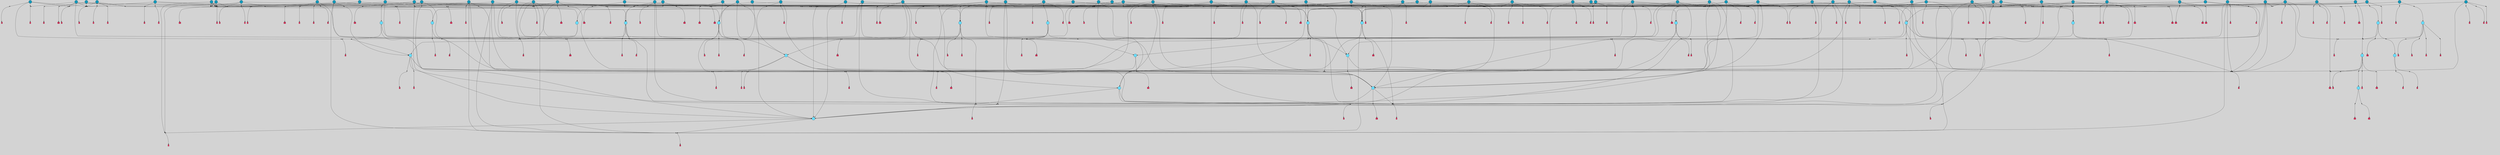 // File exported with GEGELATI v1.3.1
// On the 2024-04-08 17:22:00
// With the File::TPGGraphDotExporter
digraph{
	graph[pad = "0.212, 0.055" bgcolor = lightgray]
	node[shape=circle style = filled label = ""]
		T3 [fillcolor="#66ddff"]
		T4 [fillcolor="#66ddff"]
		T7 [fillcolor="#66ddff"]
		T9 [fillcolor="#66ddff"]
		T11 [fillcolor="#66ddff"]
		T24 [fillcolor="#66ddff"]
		T27 [fillcolor="#66ddff"]
		T54 [fillcolor="#66ddff"]
		T82 [fillcolor="#66ddff"]
		T111 [fillcolor="#66ddff"]
		T129 [fillcolor="#66ddff"]
		T159 [fillcolor="#66ddff"]
		T164 [fillcolor="#66ddff"]
		T195 [fillcolor="#1199bb"]
		T198 [fillcolor="#66ddff"]
		T207 [fillcolor="#66ddff"]
		T212 [fillcolor="#66ddff"]
		T240 [fillcolor="#66ddff"]
		T242 [fillcolor="#1199bb"]
		T249 [fillcolor="#1199bb"]
		T252 [fillcolor="#1199bb"]
		T257 [fillcolor="#1199bb"]
		T263 [fillcolor="#1199bb"]
		T265 [fillcolor="#1199bb"]
		T267 [fillcolor="#66ddff"]
		T287 [fillcolor="#1199bb"]
		T292 [fillcolor="#1199bb"]
		T301 [fillcolor="#1199bb"]
		T311 [fillcolor="#1199bb"]
		T314 [fillcolor="#1199bb"]
		T315 [fillcolor="#1199bb"]
		T318 [fillcolor="#1199bb"]
		T319 [fillcolor="#1199bb"]
		T20 [fillcolor="#66ddff"]
		T321 [fillcolor="#66ddff"]
		T322 [fillcolor="#66ddff"]
		T323 [fillcolor="#66ddff"]
		T327 [fillcolor="#1199bb"]
		T332 [fillcolor="#1199bb"]
		T341 [fillcolor="#1199bb"]
		T353 [fillcolor="#1199bb"]
		T359 [fillcolor="#1199bb"]
		T376 [fillcolor="#1199bb"]
		T378 [fillcolor="#1199bb"]
		T382 [fillcolor="#1199bb"]
		T384 [fillcolor="#1199bb"]
		T385 [fillcolor="#1199bb"]
		T386 [fillcolor="#1199bb"]
		T388 [fillcolor="#1199bb"]
		T389 [fillcolor="#1199bb"]
		T394 [fillcolor="#1199bb"]
		T395 [fillcolor="#1199bb"]
		T399 [fillcolor="#1199bb"]
		T402 [fillcolor="#1199bb"]
		T404 [fillcolor="#66ddff"]
		T405 [fillcolor="#1199bb"]
		T406 [fillcolor="#1199bb"]
		T407 [fillcolor="#1199bb"]
		T408 [fillcolor="#1199bb"]
		T409 [fillcolor="#1199bb"]
		T410 [fillcolor="#1199bb"]
		T411 [fillcolor="#1199bb"]
		T412 [fillcolor="#1199bb"]
		T413 [fillcolor="#66ddff"]
		T414 [fillcolor="#1199bb"]
		T415 [fillcolor="#1199bb"]
		T416 [fillcolor="#1199bb"]
		T342 [fillcolor="#1199bb"]
		T417 [fillcolor="#1199bb"]
		T418 [fillcolor="#1199bb"]
		T419 [fillcolor="#1199bb"]
		T420 [fillcolor="#1199bb"]
		T421 [fillcolor="#1199bb"]
		T422 [fillcolor="#1199bb"]
		T423 [fillcolor="#1199bb"]
		T426 [fillcolor="#1199bb"]
		T427 [fillcolor="#1199bb"]
		T428 [fillcolor="#1199bb"]
		T429 [fillcolor="#1199bb"]
		T430 [fillcolor="#1199bb"]
		T431 [fillcolor="#1199bb"]
		T432 [fillcolor="#1199bb"]
		T433 [fillcolor="#1199bb"]
		T434 [fillcolor="#1199bb"]
		T435 [fillcolor="#1199bb"]
		T436 [fillcolor="#1199bb"]
		T437 [fillcolor="#1199bb"]
		T438 [fillcolor="#1199bb"]
		T439 [fillcolor="#1199bb"]
		T440 [fillcolor="#1199bb"]
		T441 [fillcolor="#1199bb"]
		T442 [fillcolor="#1199bb"]
		T443 [fillcolor="#1199bb"]
		T444 [fillcolor="#1199bb"]
		T445 [fillcolor="#1199bb"]
		T446 [fillcolor="#1199bb"]
		T447 [fillcolor="#1199bb"]
		T448 [fillcolor="#1199bb"]
		T449 [fillcolor="#1199bb"]
		T450 [fillcolor="#1199bb"]
		T451 [fillcolor="#1199bb"]
		P3389 [fillcolor="#cccccc" shape=point] //6|
		I3389 [shape=box style=invis label="6|1&2|6#1|7&#92;n10|7&2|0#1|5&#92;n9|4&0|1#2|2&#92;n8|6&0|0#1|0&#92;n"]
		P3389 -> I3389[style=invis]
		A2738 [fillcolor="#ff3366" shape=box margin=0.03 width=0 height=0 label="3"]
		T3 -> P3389 -> A2738
		P3390 [fillcolor="#cccccc" shape=point] //3|
		I3390 [shape=box style=invis label="7|6&2|4#0|2&#92;n10|3&2|7#1|4&#92;n11|6&0|4#0|1&#92;n7|1&0|0#2|6&#92;n7|6&0|3#2|6&#92;n4|0&2|6#0|1&#92;n4|4&2|5#0|2&#92;n4|6&0|4#2|7&#92;n10|0&2|3#1|5&#92;n2|6&0|5#0|2&#92;n1|0&2|3#0|7&#92;n1|6&2|0#0|5&#92;n6|2&0|1#0|7&#92;n9|2&0|3#2|7&#92;n5|3&0|6#0|6&#92;n1|7&2|5#2|3&#92;n8|1&2|7#0|6&#92;n1|0&2|5#2|1&#92;n7|1&2|2#2|5&#92;n7|4&2|6#0|3&#92;n"]
		P3390 -> I3390[style=invis]
		A2739 [fillcolor="#ff3366" shape=box margin=0.03 width=0 height=0 label="4"]
		T3 -> P3390 -> A2739
		P3391 [fillcolor="#cccccc" shape=point] //7|
		I3391 [shape=box style=invis label="0|2&2|4#2|6&#92;n5|3&0|6#0|1&#92;n4|7&2|6#0|5&#92;n7|6&0|7#0|5&#92;n10|7&2|2#1|1&#92;n"]
		P3391 -> I3391[style=invis]
		A2740 [fillcolor="#ff3366" shape=box margin=0.03 width=0 height=0 label="4"]
		T4 -> P3391 -> A2740
		P3392 [fillcolor="#cccccc" shape=point] //0|
		I3392 [shape=box style=invis label="2|5&0|1#0|6&#92;n6|1&2|2#2|7&#92;n8|0&0|3#1|4&#92;n4|3&2|5#2|4&#92;n8|1&2|4#0|0&#92;n6|6&0|1#2|6&#92;n11|7&2|4#2|5&#92;n6|2&2|4#0|2&#92;n8|5&2|4#2|4&#92;n2|1&2|1#2|2&#92;n2|7&2|5#2|6&#92;n9|7&0|5#0|4&#92;n1|2&0|5#2|6&#92;n4|2&2|3#2|7&#92;n3|3&2|1#0|2&#92;n"]
		P3392 -> I3392[style=invis]
		A2741 [fillcolor="#ff3366" shape=box margin=0.03 width=0 height=0 label="5"]
		T4 -> P3392 -> A2741
		P3393 [fillcolor="#cccccc" shape=point] //-3|
		I3393 [shape=box style=invis label="1|6&2|7#0|7&#92;n10|2&0|7#1|3&#92;n9|6&2|7#2|2&#92;n5|3&0|7#0|7&#92;n1|6&2|3#0|0&#92;n2|3&2|3#2|2&#92;n5|1&2|6#0|6&#92;n"]
		P3393 -> I3393[style=invis]
		A2742 [fillcolor="#ff3366" shape=box margin=0.03 width=0 height=0 label="7"]
		T7 -> P3393 -> A2742
		P3394 [fillcolor="#cccccc" shape=point] //5|
		I3394 [shape=box style=invis label="0|5&2|3#0|1&#92;n0|6&2|1#2|4&#92;n6|2&2|6#0|7&#92;n7|4&0|3#0|1&#92;n5|4&0|7#1|6&#92;n9|1&0|5#2|2&#92;n6|3&2|3#1|7&#92;n11|7&2|4#1|6&#92;n2|5&0|1#0|0&#92;n4|7&0|0#0|2&#92;n6|2&0|6#0|0&#92;n2|1&2|6#2|4&#92;n10|0&2|0#1|0&#92;n6|6&2|4#0|6&#92;n"]
		P3394 -> I3394[style=invis]
		A2743 [fillcolor="#ff3366" shape=box margin=0.03 width=0 height=0 label="8"]
		T7 -> P3394 -> A2743
		P3395 [fillcolor="#cccccc" shape=point] //-6|
		I3395 [shape=box style=invis label="11|1&0|7#2|0&#92;n10|4&0|1#1|0&#92;n4|3&2|4#2|1&#92;n0|5&2|0#0|0&#92;n6|1&0|0#0|3&#92;n8|2&2|0#0|4&#92;n11|4&2|0#1|6&#92;n7|0&2|6#2|3&#92;n5|3&2|6#2|0&#92;n2|0&2|0#0|4&#92;n"]
		P3395 -> I3395[style=invis]
		A2744 [fillcolor="#ff3366" shape=box margin=0.03 width=0 height=0 label="9"]
		T9 -> P3395 -> A2744
		P3396 [fillcolor="#cccccc" shape=point] //2|
		I3396 [shape=box style=invis label="6|3&2|7#1|4&#92;n8|6&0|0#2|5&#92;n2|1&0|2#0|3&#92;n8|7&0|6#0|4&#92;n2|1&2|0#0|1&#92;n0|0&2|2#2|3&#92;n6|6&0|7#2|1&#92;n6|1&0|7#2|6&#92;n5|4&2|7#0|4&#92;n0|3&0|4#2|0&#92;n11|0&2|0#2|5&#92;n4|5&2|5#2|4&#92;n5|7&0|6#0|4&#92;n9|7&2|5#0|3&#92;n5|4&2|1#0|3&#92;n5|3&0|1#1|7&#92;n0|4&0|3#2|5&#92;n"]
		P3396 -> I3396[style=invis]
		A2745 [fillcolor="#ff3366" shape=box margin=0.03 width=0 height=0 label="10"]
		T9 -> P3396 -> A2745
		P3397 [fillcolor="#cccccc" shape=point] //6|
		I3397 [shape=box style=invis label="3|0&2|7#2|2&#92;n3|2&0|4#2|5&#92;n5|1&0|2#1|0&#92;n8|7&0|1#2|0&#92;n8|5&0|3#0|6&#92;n0|2&0|2#2|3&#92;n1|5&2|5#0|5&#92;n5|6&0|6#0|7&#92;n6|7&0|0#2|6&#92;n1|2&2|3#0|0&#92;n7|7&2|3#0|4&#92;n0|7&2|7#0|6&#92;n1|0&2|2#2|7&#92;n4|4&0|1#0|0&#92;n"]
		P3397 -> I3397[style=invis]
		A2746 [fillcolor="#ff3366" shape=box margin=0.03 width=0 height=0 label="11"]
		T11 -> P3397 -> A2746
		P3398 [fillcolor="#cccccc" shape=point] //-4|
		I3398 [shape=box style=invis label="4|1&0|4#2|6&#92;n1|2&2|2#2|0&#92;n1|2&2|0#0|6&#92;n8|4&2|3#2|5&#92;n5|5&2|1#1|0&#92;n"]
		P3398 -> I3398[style=invis]
		A2747 [fillcolor="#ff3366" shape=box margin=0.03 width=0 height=0 label="12"]
		T11 -> P3398 -> A2747
		P3399 [fillcolor="#cccccc" shape=point] //-3|
		I3399 [shape=box style=invis label="8|1&2|3#0|5&#92;n0|6&0|5#0|5&#92;n3|7&2|1#0|6&#92;n3|5&0|1#0|0&#92;n9|5&2|0#0|4&#92;n3|5&0|2#0|3&#92;n10|6&2|4#1|0&#92;n9|4&2|7#2|6&#92;n1|7&2|5#2|2&#92;n"]
		P3399 -> I3399[style=invis]
		A2748 [fillcolor="#ff3366" shape=box margin=0.03 width=0 height=0 label="5"]
		T4 -> P3399 -> A2748
		P3400 [fillcolor="#cccccc" shape=point] //1|
		I3400 [shape=box style=invis label="5|1&0|6#2|7&#92;n2|4&0|4#2|2&#92;n0|6&0|5#0|4&#92;n10|6&2|5#1|6&#92;n9|3&0|1#1|7&#92;n10|3&2|2#1|0&#92;n5|0&0|0#2|1&#92;n11|3&2|3#1|5&#92;n10|3&0|1#1|0&#92;n2|4&0|1#0|1&#92;n0|2&0|3#2|4&#92;n9|2&2|1#2|5&#92;n11|7&2|6#2|6&#92;n"]
		P3400 -> I3400[style=invis]
		T24 -> P3400 -> T7
		P3401 [fillcolor="#cccccc" shape=point] //5|
		I3401 [shape=box style=invis label="3|0&2|0#0|1&#92;n3|0&0|7#0|1&#92;n5|3&0|2#2|6&#92;n4|4&2|4#2|6&#92;n11|2&0|7#1|6&#92;n2|7&2|2#2|5&#92;n9|3&2|6#2|7&#92;n7|7&0|0#0|4&#92;n6|1&2|4#2|3&#92;n5|4&2|0#1|6&#92;n1|3&0|7#0|4&#92;n"]
		P3401 -> I3401[style=invis]
		A2749 [fillcolor="#ff3366" shape=box margin=0.03 width=0 height=0 label="7"]
		T24 -> P3401 -> A2749
		P3402 [fillcolor="#cccccc" shape=point] //-2|
		I3402 [shape=box style=invis label="4|1&0|4#0|3&#92;n4|2&0|5#2|0&#92;n5|5&2|6#0|5&#92;n1|4&0|1#0|2&#92;n6|3&2|7#1|5&#92;n0|4&2|0#0|3&#92;n8|5&2|5#1|2&#92;n10|7&2|7#1|1&#92;n3|4&0|0#2|1&#92;n3|6&2|5#2|5&#92;n8|3&0|1#0|7&#92;n10|0&2|7#1|3&#92;n4|1&2|4#0|1&#92;n9|3&2|0#0|4&#92;n3|6&2|0#0|4&#92;n1|2&0|6#2|1&#92;n4|0&2|1#2|2&#92;n"]
		P3402 -> I3402[style=invis]
		A2750 [fillcolor="#ff3366" shape=box margin=0.03 width=0 height=0 label="14"]
		T24 -> P3402 -> A2750
		P3403 [fillcolor="#cccccc" shape=point] //2|
		I3403 [shape=box style=invis label="9|1&2|3#0|1&#92;n5|2&2|0#2|4&#92;n3|6&2|5#2|7&#92;n7|0&2|5#0|4&#92;n1|2&0|3#0|5&#92;n7|3&2|7#0|0&#92;n"]
		P3403 -> I3403[style=invis]
		A2751 [fillcolor="#ff3366" shape=box margin=0.03 width=0 height=0 label="2"]
		T27 -> P3403 -> A2751
		P3404 [fillcolor="#cccccc" shape=point] //-6|
		I3404 [shape=box style=invis label="7|5&0|4#0|4&#92;n11|0&2|5#2|1&#92;n"]
		P3404 -> I3404[style=invis]
		A2752 [fillcolor="#ff3366" shape=box margin=0.03 width=0 height=0 label="3"]
		T27 -> P3404 -> A2752
		T27 -> P3390
		T27 -> P3392
		P3405 [fillcolor="#cccccc" shape=point] //0|
		I3405 [shape=box style=invis label="4|0&0|3#2|7&#92;n10|2&0|3#1|7&#92;n3|5&0|2#0|3&#92;n4|5&0|0#2|1&#92;n10|7&2|0#1|2&#92;n5|3&2|3#1|6&#92;n9|5&2|0#0|4&#92;n5|4&2|7#0|2&#92;n10|3&2|7#1|4&#92;n7|2&0|1#2|6&#92;n8|6&0|5#0|5&#92;n8|7&2|3#0|5&#92;n2|6&2|4#0|0&#92;n"]
		P3405 -> I3405[style=invis]
		A2753 [fillcolor="#ff3366" shape=box margin=0.03 width=0 height=0 label="5"]
		T27 -> P3405 -> A2753
		P3406 [fillcolor="#cccccc" shape=point] //8|
		I3406 [shape=box style=invis label="9|0&0|1#2|0&#92;n10|1&2|5#1|4&#92;n8|2&2|6#0|4&#92;n2|4&2|5#2|3&#92;n4|2&2|2#0|2&#92;n7|5&0|2#0|0&#92;n8|2&2|1#1|3&#92;n8|7&0|7#2|1&#92;n1|1&0|0#0|7&#92;n5|6&2|5#1|0&#92;n6|6&2|5#0|0&#92;n11|4&0|3#2|6&#92;n4|2&2|4#0|7&#92;n5|6&0|1#2|0&#92;n11|3&0|2#0|7&#92;n"]
		P3406 -> I3406[style=invis]
		A2754 [fillcolor="#ff3366" shape=box margin=0.03 width=0 height=0 label="6"]
		T54 -> P3406 -> A2754
		T54 -> P3401
		P3407 [fillcolor="#cccccc" shape=point] //-10|
		I3407 [shape=box style=invis label="3|6&0|0#0|4&#92;n4|1&2|4#0|1&#92;n5|1&0|1#0|4&#92;n5|5&2|6#0|5&#92;n6|5&0|6#0|3&#92;n11|1&2|0#0|1&#92;n0|7&2|0#0|3&#92;n1|2&0|6#0|1&#92;n8|0&0|4#2|0&#92;n0|4&0|7#2|7&#92;n7|0&2|7#1|3&#92;n3|1&0|5#2|5&#92;n5|1&0|4#0|3&#92;n2|2&0|2#0|0&#92;n8|3&0|1#0|7&#92;n3|0&0|3#0|5&#92;n7|2&0|5#2|0&#92;n6|3&2|7#1|5&#92;n4|7&2|7#2|1&#92;n"]
		P3407 -> I3407[style=invis]
		A2755 [fillcolor="#ff3366" shape=box margin=0.03 width=0 height=0 label="14"]
		T54 -> P3407 -> A2755
		T54 -> P3394
		P3408 [fillcolor="#cccccc" shape=point] //6|
		I3408 [shape=box style=invis label="7|0&2|5#1|2&#92;n10|6&2|1#1|3&#92;n7|5&0|2#0|7&#92;n10|7&0|1#1|5&#92;n4|6&2|5#0|5&#92;n4|4&0|7#2|7&#92;n"]
		P3408 -> I3408[style=invis]
		A2756 [fillcolor="#ff3366" shape=box margin=0.03 width=0 height=0 label="7"]
		T82 -> P3408 -> A2756
		P3409 [fillcolor="#cccccc" shape=point] //6|
		I3409 [shape=box style=invis label="0|5&2|3#0|1&#92;n0|6&2|1#2|4&#92;n9|1&0|5#2|2&#92;n7|4&0|3#0|1&#92;n5|4&0|7#1|6&#92;n2|5&0|1#0|0&#92;n6|3&2|3#1|7&#92;n11|7&2|4#1|6&#92;n6|2&2|6#0|1&#92;n4|7&0|0#0|2&#92;n6|2&0|6#0|0&#92;n9|1&2|6#2|4&#92;n10|0&2|0#1|0&#92;n6|6&2|4#0|6&#92;n"]
		P3409 -> I3409[style=invis]
		A2757 [fillcolor="#ff3366" shape=box margin=0.03 width=0 height=0 label="8"]
		T82 -> P3409 -> A2757
		T82 -> P3395
		P3410 [fillcolor="#cccccc" shape=point] //-5|
		I3410 [shape=box style=invis label="0|0&2|3#0|2&#92;n10|5&0|6#1|3&#92;n7|3&0|6#2|3&#92;n3|4&0|6#0|6&#92;n10|5&0|2#1|1&#92;n5|0&0|1#0|3&#92;n6|6&2|5#1|5&#92;n7|4&0|2#1|7&#92;n5|7&0|1#2|5&#92;n1|5&0|0#0|3&#92;n7|5&2|1#2|6&#92;n9|0&0|2#0|0&#92;n4|0&2|4#0|0&#92;n4|6&0|0#2|3&#92;n3|1&0|6#2|5&#92;n7|7&2|1#2|3&#92;n9|4&2|2#0|6&#92;n"]
		P3410 -> I3410[style=invis]
		T111 -> P3410 -> T9
		P3411 [fillcolor="#cccccc" shape=point] //7|
		I3411 [shape=box style=invis label="7|4&2|1#2|0&#92;n4|1&2|4#2|3&#92;n5|0&2|0#2|2&#92;n6|1&2|4#2|6&#92;n"]
		P3411 -> I3411[style=invis]
		A2758 [fillcolor="#ff3366" shape=box margin=0.03 width=0 height=0 label="9"]
		T111 -> P3411 -> A2758
		P3412 [fillcolor="#cccccc" shape=point] //2|
		I3412 [shape=box style=invis label="3|0&2|0#0|1&#92;n11|2&0|7#1|6&#92;n8|7&2|4#0|5&#92;n5|3&0|2#2|6&#92;n4|4&2|4#2|6&#92;n3|0&0|7#0|1&#92;n2|7&2|2#2|5&#92;n9|3&2|6#2|7&#92;n7|7&0|0#0|4&#92;n6|1&2|4#1|3&#92;n5|4&2|0#1|6&#92;n1|3&0|7#0|4&#92;n"]
		P3412 -> I3412[style=invis]
		A2759 [fillcolor="#ff3366" shape=box margin=0.03 width=0 height=0 label="7"]
		T111 -> P3412 -> A2759
		T111 -> P3395
		T129 -> P3406
		T129 -> P3401
		P3413 [fillcolor="#cccccc" shape=point] //10|
		I3413 [shape=box style=invis label="4|5&2|7#2|1&#92;n1|7&2|3#0|6&#92;n3|5&2|2#0|3&#92;n10|3&0|7#1|4&#92;n7|1&0|4#2|6&#92;n10|2&0|3#1|7&#92;n9|5&2|0#0|4&#92;n4|0&0|3#2|7&#92;n11|4&2|6#1|2&#92;n5|4&2|7#0|2&#92;n2|6&2|4#0|0&#92;n6|5&0|7#2|1&#92;n5|3&2|3#1|6&#92;n10|7&2|0#1|2&#92;n"]
		P3413 -> I3413[style=invis]
		A2760 [fillcolor="#ff3366" shape=box margin=0.03 width=0 height=0 label="5"]
		T129 -> P3413 -> A2760
		P3414 [fillcolor="#cccccc" shape=point] //5|
		I3414 [shape=box style=invis label="9|4&2|3#1|3&#92;n0|4&2|4#0|5&#92;n6|1&2|6#2|5&#92;n4|0&0|5#2|0&#92;n"]
		P3414 -> I3414[style=invis]
		A2761 [fillcolor="#ff3366" shape=box margin=0.03 width=0 height=0 label="7"]
		T129 -> P3414 -> A2761
		P3415 [fillcolor="#cccccc" shape=point] //6|
		I3415 [shape=box style=invis label="9|4&2|7#0|6&#92;n8|4&0|1#1|0&#92;n1|3&0|0#2|1&#92;n2|4&0|6#2|2&#92;n5|1&2|5#0|7&#92;n3|0&0|3#2|6&#92;n2|2&2|6#0|2&#92;n8|4&0|4#2|2&#92;n5|1&2|4#0|3&#92;n9|4&0|6#0|6&#92;n5|0&2|2#1|5&#92;n11|7&0|0#1|1&#92;n0|4&0|3#0|3&#92;n7|7&2|4#2|5&#92;n1|5&0|1#2|1&#92;n"]
		P3415 -> I3415[style=invis]
		A2762 [fillcolor="#ff3366" shape=box margin=0.03 width=0 height=0 label="1"]
		T129 -> P3415 -> A2762
		P3416 [fillcolor="#cccccc" shape=point] //7|
		I3416 [shape=box style=invis label="7|0&2|1#2|0&#92;n9|7&2|1#1|7&#92;n8|2&0|1#1|0&#92;n6|6&0|2#1|1&#92;n2|2&0|5#0|0&#92;n5|7&0|0#2|1&#92;n5|1&2|5#1|5&#92;n4|7&2|4#2|3&#92;n10|5&2|2#1|5&#92;n1|3&2|2#2|0&#92;n10|2&2|6#1|5&#92;n"]
		P3416 -> I3416[style=invis]
		A2763 [fillcolor="#ff3366" shape=box margin=0.03 width=0 height=0 label="1"]
		T159 -> P3416 -> A2763
		P3417 [fillcolor="#cccccc" shape=point] //7|
		I3417 [shape=box style=invis label="7|4&2|7#0|4&#92;n4|6&0|1#2|5&#92;n2|1&2|3#0|0&#92;n4|3&2|0#0|1&#92;n0|0&2|7#2|7&#92;n7|7&0|5#2|3&#92;n5|0&2|1#2|2&#92;n10|0&0|4#1|2&#92;n4|4&0|7#0|0&#92;n6|7&0|2#0|1&#92;n1|4&2|5#0|4&#92;n"]
		P3417 -> I3417[style=invis]
		A2764 [fillcolor="#ff3366" shape=box margin=0.03 width=0 height=0 label="0"]
		T159 -> P3417 -> A2764
		P3418 [fillcolor="#cccccc" shape=point] //5|
		I3418 [shape=box style=invis label="0|5&2|3#0|1&#92;n0|6&2|1#2|4&#92;n6|2&2|6#0|7&#92;n9|0&2|7#1|1&#92;n7|4&0|3#0|1&#92;n11|7&2|4#1|6&#92;n9|1&0|5#2|2&#92;n5|4&0|7#1|6&#92;n2|5&0|1#0|0&#92;n4|7&0|0#0|2&#92;n6|2&0|6#0|0&#92;n2|1&2|6#2|4&#92;n10|0&0|0#1|0&#92;n6|6&2|4#0|6&#92;n"]
		P3418 -> I3418[style=invis]
		T159 -> P3418 -> T129
		T164 -> P3392
		P3419 [fillcolor="#cccccc" shape=point] //-1|
		I3419 [shape=box style=invis label="6|4&0|4#2|4&#92;n4|5&2|5#2|4&#92;n9|7&2|5#0|3&#92;n3|7&2|6#0|6&#92;n8|7&0|6#0|4&#92;n2|1&2|0#0|1&#92;n8|6&0|0#2|5&#92;n2|1&0|2#0|3&#92;n6|1&0|7#2|6&#92;n6|3&0|1#1|6&#92;n5|4&2|7#0|4&#92;n0|7&0|4#2|0&#92;n11|0&2|0#2|5&#92;n3|7&2|0#2|7&#92;n8|3&2|7#1|4&#92;n5|7&0|6#0|4&#92;n0|0&2|3#2|3&#92;n5|4&2|1#0|3&#92;n0|4&0|3#2|5&#92;n"]
		P3419 -> I3419[style=invis]
		A2765 [fillcolor="#ff3366" shape=box margin=0.03 width=0 height=0 label="10"]
		T164 -> P3419 -> A2765
		P3420 [fillcolor="#cccccc" shape=point] //-7|
		I3420 [shape=box style=invis label="6|1&0|2#0|3&#92;n1|2&0|1#2|0&#92;n10|3&2|2#1|1&#92;n0|1&0|2#0|7&#92;n4|6&2|7#2|4&#92;n6|0&2|7#0|6&#92;n"]
		P3420 -> I3420[style=invis]
		A2766 [fillcolor="#ff3366" shape=box margin=0.03 width=0 height=0 label="7"]
		T164 -> P3420 -> A2766
		P3421 [fillcolor="#cccccc" shape=point] //-6|
		I3421 [shape=box style=invis label="11|7&0|1#0|6&#92;n3|5&0|1#0|3&#92;n1|5&0|5#0|6&#92;n1|7&2|5#2|2&#92;n0|0&0|2#2|2&#92;n4|4&0|1#0|5&#92;n6|4&2|2#0|2&#92;n0|6&2|5#0|5&#92;n0|3&2|2#2|6&#92;n"]
		P3421 -> I3421[style=invis]
		A2767 [fillcolor="#ff3366" shape=box margin=0.03 width=0 height=0 label="5"]
		T164 -> P3421 -> A2767
		P3422 [fillcolor="#cccccc" shape=point] //4|
		I3422 [shape=box style=invis label="4|3&0|6#0|3&#92;n5|7&2|3#2|2&#92;n5|6&0|7#1|2&#92;n1|4&2|6#0|3&#92;n8|4&2|1#2|5&#92;n9|5&2|4#1|4&#92;n2|4&0|5#0|7&#92;n10|0&0|6#1|3&#92;n3|0&0|6#0|2&#92;n2|7&2|7#2|6&#92;n5|2&0|5#1|5&#92;n10|4&2|5#1|7&#92;n4|0&0|4#2|4&#92;n11|1&0|4#2|6&#92;n10|6&2|0#1|4&#92;n9|7&0|3#1|4&#92;n4|5&2|7#0|6&#92;n11|5&2|6#2|3&#92;n0|3&0|5#0|1&#92;n"]
		P3422 -> I3422[style=invis]
		A2768 [fillcolor="#ff3366" shape=box margin=0.03 width=0 height=0 label="13"]
		T164 -> P3422 -> A2768
		P3423 [fillcolor="#cccccc" shape=point] //5|
		I3423 [shape=box style=invis label="3|0&2|0#2|1&#92;n3|0&0|7#0|1&#92;n5|3&0|2#2|6&#92;n4|4&2|4#2|6&#92;n5|4&2|0#1|6&#92;n2|7&2|2#2|5&#92;n1|3&0|7#0|4&#92;n11|6&2|2#0|7&#92;n7|7&0|0#0|4&#92;n6|1&2|4#2|3&#92;n11|0&0|7#1|6&#92;n9|3&2|6#2|7&#92;n"]
		P3423 -> I3423[style=invis]
		A2769 [fillcolor="#ff3366" shape=box margin=0.03 width=0 height=0 label="7"]
		T195 -> P3423 -> A2769
		P3424 [fillcolor="#cccccc" shape=point] //4|
		I3424 [shape=box style=invis label="7|1&0|6#0|1&#92;n6|7&2|7#1|7&#92;n10|1&2|1#1|1&#92;n9|6&2|2#1|4&#92;n4|7&0|4#2|2&#92;n9|6&0|5#1|1&#92;n10|0&2|6#1|6&#92;n5|1&0|1#2|3&#92;n10|1&0|5#1|0&#92;n3|4&2|3#0|0&#92;n8|2&0|5#2|4&#92;n1|6&2|0#0|0&#92;n2|3&0|1#2|6&#92;n5|2&2|2#1|6&#92;n2|2&0|1#2|1&#92;n3|1&2|7#0|3&#92;n6|7&2|3#0|4&#92;n"]
		P3424 -> I3424[style=invis]
		A2770 [fillcolor="#ff3366" shape=box margin=0.03 width=0 height=0 label="10"]
		T195 -> P3424 -> A2770
		P3425 [fillcolor="#cccccc" shape=point] //-4|
		I3425 [shape=box style=invis label="0|4&0|0#2|7&#92;n8|5&2|4#2|4&#92;n4|3&2|5#2|4&#92;n11|7&2|2#2|5&#92;n6|5&2|2#2|7&#92;n3|2&0|7#0|7&#92;n3|3&2|1#0|3&#92;n2|6&0|3#2|5&#92;n0|1&2|6#2|2&#92;n8|2&0|0#1|6&#92;n0|7&0|5#0|4&#92;n9|5&0|3#2|7&#92;n2|7&2|5#2|6&#92;n9|0&2|0#0|1&#92;n1|2&2|4#0|2&#92;n"]
		P3425 -> I3425[style=invis]
		T195 -> P3425 -> T27
		T195 -> P3417
		P3426 [fillcolor="#cccccc" shape=point] //-3|
		I3426 [shape=box style=invis label="0|0&2|7#2|7&#92;n4|6&0|2#2|5&#92;n2|1&2|3#0|0&#92;n4|3&2|0#0|1&#92;n7|4&2|7#0|4&#92;n5|0&2|1#2|2&#92;n10|0&0|4#1|2&#92;n4|4&0|7#0|0&#92;n6|7&0|2#0|1&#92;n1|4&2|5#0|4&#92;n"]
		P3426 -> I3426[style=invis]
		A2771 [fillcolor="#ff3366" shape=box margin=0.03 width=0 height=0 label="0"]
		T198 -> P3426 -> A2771
		P3427 [fillcolor="#cccccc" shape=point] //-3|
		I3427 [shape=box style=invis label="3|7&0|0#0|2&#92;n11|5&0|1#1|1&#92;n4|1&0|6#2|6&#92;n4|0&0|1#0|5&#92;n"]
		P3427 -> I3427[style=invis]
		T198 -> P3427 -> T24
		T198 -> P3401
		P3428 [fillcolor="#cccccc" shape=point] //-2|
		I3428 [shape=box style=invis label="5|2&2|0#2|4&#92;n9|1&2|3#0|1&#92;n3|6&2|5#2|7&#92;n7|0&2|1#0|4&#92;n1|2&0|3#0|5&#92;n7|3&2|7#0|0&#92;n"]
		P3428 -> I3428[style=invis]
		A2772 [fillcolor="#ff3366" shape=box margin=0.03 width=0 height=0 label="2"]
		T198 -> P3428 -> A2772
		P3429 [fillcolor="#cccccc" shape=point] //-9|
		I3429 [shape=box style=invis label="4|1&0|4#2|6&#92;n11|0&2|0#0|6&#92;n8|4&2|3#2|5&#92;n6|0&0|3#0|1&#92;n"]
		P3429 -> I3429[style=invis]
		T198 -> P3429 -> T11
		T207 -> P3416
		T207 -> P3427
		P3430 [fillcolor="#cccccc" shape=point] //5|
		I3430 [shape=box style=invis label="8|1&2|6#0|6&#92;n3|0&0|7#0|1&#92;n11|3&0|2#2|6&#92;n4|4&2|4#2|6&#92;n11|2&0|7#1|6&#92;n2|7&2|2#2|5&#92;n7|7&0|0#0|4&#92;n6|1&2|4#2|3&#92;n5|4&2|0#1|6&#92;n3|0&2|0#0|1&#92;n1|3&0|7#0|4&#92;n"]
		P3430 -> I3430[style=invis]
		A2773 [fillcolor="#ff3366" shape=box margin=0.03 width=0 height=0 label="7"]
		T207 -> P3430 -> A2773
		P3431 [fillcolor="#cccccc" shape=point] //5|
		I3431 [shape=box style=invis label="10|4&2|6#1|2&#92;n8|4&0|1#1|0&#92;n0|4&2|6#0|0&#92;n8|4&2|5#2|1&#92;n7|5&2|5#1|0&#92;n3|6&0|6#2|2&#92;n1|7&0|7#0|5&#92;n2|0&0|7#2|4&#92;n9|4&2|6#2|7&#92;n2|6&2|2#0|0&#92;n11|7&2|7#0|7&#92;n5|5&0|0#0|1&#92;n10|1&0|0#1|0&#92;n7|3&0|1#2|5&#92;n9|2&2|7#1|5&#92;n9|0&2|5#1|2&#92;n1|6&2|4#2|2&#92;n3|3&2|2#0|7&#92;n1|6&2|0#0|0&#92;n6|4&2|6#1|0&#92;n"]
		P3431 -> I3431[style=invis]
		A2774 [fillcolor="#ff3366" shape=box margin=0.03 width=0 height=0 label="1"]
		T207 -> P3431 -> A2774
		P3432 [fillcolor="#cccccc" shape=point] //7|
		I3432 [shape=box style=invis label="6|1&2|6#2|7&#92;n7|0&2|4#2|3&#92;n3|3&0|7#0|6&#92;n5|4&0|2#2|4&#92;n8|5&2|6#2|7&#92;n0|0&2|3#0|3&#92;n5|4&2|4#2|6&#92;n"]
		P3432 -> I3432[style=invis]
		T207 -> P3432 -> T4
		P3433 [fillcolor="#cccccc" shape=point] //6|
		I3433 [shape=box style=invis label="9|4&2|7#0|6&#92;n8|4&0|1#1|0&#92;n1|3&0|0#2|1&#92;n2|4&0|6#2|2&#92;n5|1&2|5#0|7&#92;n3|0&0|3#2|6&#92;n2|2&2|6#0|2&#92;n8|4&0|4#2|2&#92;n5|1&2|4#0|3&#92;n9|4&0|6#0|6&#92;n5|0&2|2#1|5&#92;n11|7&0|0#1|1&#92;n0|4&0|3#0|3&#92;n7|7&2|4#2|5&#92;n1|5&0|1#2|1&#92;n"]
		P3433 -> I3433[style=invis]
		A2775 [fillcolor="#ff3366" shape=box margin=0.03 width=0 height=0 label="1"]
		T212 -> P3433 -> A2775
		P3434 [fillcolor="#cccccc" shape=point] //5|
		I3434 [shape=box style=invis label="3|0&2|0#0|1&#92;n3|0&0|7#0|1&#92;n5|3&0|2#2|6&#92;n4|4&2|4#2|6&#92;n11|2&0|7#1|6&#92;n2|7&2|2#2|5&#92;n9|3&2|6#2|7&#92;n7|7&0|0#0|4&#92;n6|1&2|4#2|3&#92;n5|4&2|0#1|6&#92;n1|3&0|7#0|4&#92;n"]
		P3434 -> I3434[style=invis]
		A2776 [fillcolor="#ff3366" shape=box margin=0.03 width=0 height=0 label="7"]
		T212 -> P3434 -> A2776
		P3435 [fillcolor="#cccccc" shape=point] //8|
		I3435 [shape=box style=invis label="9|0&0|1#2|0&#92;n10|1&2|5#1|4&#92;n8|2&2|6#0|4&#92;n2|4&2|5#2|3&#92;n4|2&2|2#0|2&#92;n7|5&0|2#0|0&#92;n8|2&2|1#1|3&#92;n8|7&0|7#2|1&#92;n1|1&0|0#0|7&#92;n5|6&2|5#1|0&#92;n6|6&2|5#0|0&#92;n11|4&0|3#2|6&#92;n4|2&2|4#0|7&#92;n5|6&0|1#2|0&#92;n11|3&0|2#0|7&#92;n"]
		P3435 -> I3435[style=invis]
		A2777 [fillcolor="#ff3366" shape=box margin=0.03 width=0 height=0 label="6"]
		T212 -> P3435 -> A2777
		P3436 [fillcolor="#cccccc" shape=point] //5|
		I3436 [shape=box style=invis label="9|4&2|3#1|3&#92;n0|4&2|4#0|5&#92;n6|1&2|6#2|5&#92;n4|0&0|5#2|0&#92;n"]
		P3436 -> I3436[style=invis]
		A2778 [fillcolor="#ff3366" shape=box margin=0.03 width=0 height=0 label="7"]
		T212 -> P3436 -> A2778
		P3437 [fillcolor="#cccccc" shape=point] //10|
		I3437 [shape=box style=invis label="4|5&2|7#2|1&#92;n1|7&2|3#0|6&#92;n3|5&2|2#0|3&#92;n10|3&0|7#1|4&#92;n7|1&0|4#2|6&#92;n10|2&0|3#1|7&#92;n9|5&2|0#0|4&#92;n4|0&0|3#2|7&#92;n11|4&2|6#1|2&#92;n5|4&2|7#0|2&#92;n2|6&2|4#0|0&#92;n6|5&0|7#2|1&#92;n5|3&2|3#1|6&#92;n10|7&2|0#1|2&#92;n"]
		P3437 -> I3437[style=invis]
		A2779 [fillcolor="#ff3366" shape=box margin=0.03 width=0 height=0 label="5"]
		T212 -> P3437 -> A2779
		T240 -> P3416
		P3438 [fillcolor="#cccccc" shape=point] //7|
		I3438 [shape=box style=invis label="7|4&2|7#0|4&#92;n1|4&2|5#0|4&#92;n2|1&2|3#0|0&#92;n4|3&2|0#0|1&#92;n0|0&2|7#2|7&#92;n7|7&0|5#2|3&#92;n5|0&2|1#2|2&#92;n6|6&2|5#0|2&#92;n5|0&0|4#1|2&#92;n4|4&0|7#0|0&#92;n6|7&0|2#0|1&#92;n4|6&0|1#2|5&#92;n"]
		P3438 -> I3438[style=invis]
		A2780 [fillcolor="#ff3366" shape=box margin=0.03 width=0 height=0 label="0"]
		T240 -> P3438 -> A2780
		T240 -> P3427
		P3439 [fillcolor="#cccccc" shape=point] //1|
		I3439 [shape=box style=invis label="3|2&2|4#2|5&#92;n2|5&0|1#0|6&#92;n6|2&2|4#0|2&#92;n3|3&2|1#0|2&#92;n3|3&2|1#2|7&#92;n8|1&2|4#0|2&#92;n4|3&2|5#2|4&#92;n4|2&2|3#2|7&#92;n6|1&2|2#2|7&#92;n9|3&2|7#2|0&#92;n6|7&0|3#0|3&#92;n8|5&2|4#2|4&#92;n9|1&2|0#2|2&#92;n2|7&2|5#2|6&#92;n1|2&0|5#0|6&#92;n6|6&0|1#2|6&#92;n8|0&0|3#1|4&#92;n"]
		P3439 -> I3439[style=invis]
		A2781 [fillcolor="#ff3366" shape=box margin=0.03 width=0 height=0 label="5"]
		T240 -> P3439 -> A2781
		P3440 [fillcolor="#cccccc" shape=point] //4|
		I3440 [shape=box style=invis label="7|1&2|6#1|3&#92;n2|6&0|7#2|4&#92;n8|0&2|3#2|1&#92;n4|0&2|4#2|6&#92;n4|1&0|6#0|0&#92;n2|5&2|1#0|7&#92;n"]
		P3440 -> I3440[style=invis]
		A2782 [fillcolor="#ff3366" shape=box margin=0.03 width=0 height=0 label="2"]
		T242 -> P3440 -> A2782
		P3441 [fillcolor="#cccccc" shape=point] //5|
		I3441 [shape=box style=invis label="1|6&2|7#0|7&#92;n9|2&2|7#2|2&#92;n10|2&0|7#1|3&#92;n5|3&0|7#0|7&#92;n7|0&2|7#2|2&#92;n1|6&2|3#0|0&#92;n2|3&2|3#2|2&#92;n"]
		P3441 -> I3441[style=invis]
		A2783 [fillcolor="#ff3366" shape=box margin=0.03 width=0 height=0 label="7"]
		T242 -> P3441 -> A2783
		P3442 [fillcolor="#cccccc" shape=point] //-4|
		I3442 [shape=box style=invis label="0|7&2|5#0|4&#92;n8|5&0|5#2|7&#92;n5|6&0|7#0|4&#92;n7|0&0|5#2|1&#92;n10|6&2|1#1|2&#92;n0|0&2|1#0|6&#92;n8|4&0|5#0|6&#92;n4|2&0|5#2|4&#92;n"]
		P3442 -> I3442[style=invis]
		A2784 [fillcolor="#ff3366" shape=box margin=0.03 width=0 height=0 label="5"]
		T242 -> P3442 -> A2784
		P3443 [fillcolor="#cccccc" shape=point] //-7|
		I3443 [shape=box style=invis label="9|7&2|6#0|3&#92;n10|7&0|7#1|7&#92;n3|3&0|7#0|1&#92;n8|2&2|7#1|5&#92;n6|1&0|7#0|6&#92;n0|3&0|0#2|3&#92;n4|5&0|1#0|2&#92;n7|4&2|1#0|1&#92;n"]
		P3443 -> I3443[style=invis]
		A2785 [fillcolor="#ff3366" shape=box margin=0.03 width=0 height=0 label="0"]
		T242 -> P3443 -> A2785
		P3444 [fillcolor="#cccccc" shape=point] //-2|
		I3444 [shape=box style=invis label="11|7&2|0#1|7&#92;n4|3&0|1#2|5&#92;n0|4&2|4#2|7&#92;n1|6&0|0#0|4&#92;n4|0&0|0#0|5&#92;n0|6&2|3#2|0&#92;n9|6&2|5#1|3&#92;n0|7&2|1#2|5&#92;n4|4&0|5#0|1&#92;n10|4&0|0#1|0&#92;n"]
		P3444 -> I3444[style=invis]
		A2786 [fillcolor="#ff3366" shape=box margin=0.03 width=0 height=0 label="12"]
		T242 -> P3444 -> A2786
		P3445 [fillcolor="#cccccc" shape=point] //8|
		I3445 [shape=box style=invis label="5|4&2|1#1|0&#92;n3|0&0|3#2|0&#92;n3|7&2|2#0|6&#92;n6|6&0|2#2|4&#92;n0|0&0|2#0|6&#92;n"]
		P3445 -> I3445[style=invis]
		T249 -> P3445 -> T164
		T249 -> P3423
		T249 -> P3417
		T249 -> P3401
		P3446 [fillcolor="#cccccc" shape=point] //10|
		I3446 [shape=box style=invis label="6|1&2|4#2|3&#92;n3|0&0|7#0|1&#92;n5|3&0|2#2|6&#92;n4|4&0|4#2|6&#92;n5|4&2|0#1|6&#92;n10|5&0|6#1|5&#92;n2|5&2|1#2|2&#92;n1|3&0|7#0|4&#92;n3|0&2|0#0|1&#92;n11|2&0|5#1|6&#92;n9|3&2|6#2|7&#92;n7|7&0|0#0|4&#92;n"]
		P3446 -> I3446[style=invis]
		A2787 [fillcolor="#ff3366" shape=box margin=0.03 width=0 height=0 label="7"]
		T249 -> P3446 -> A2787
		T252 -> P3408
		T252 -> P3395
		P3447 [fillcolor="#cccccc" shape=point] //2|
		I3447 [shape=box style=invis label="7|5&0|2#0|0&#92;n1|1&0|5#0|4&#92;n9|0&0|1#2|0&#92;n8|2&2|1#1|3&#92;n8|7&0|7#2|1&#92;n4|2&2|2#0|7&#92;n6|3&2|5#0|0&#92;n11|4&0|3#2|6&#92;n1|1&0|0#0|7&#92;n5|6&0|1#2|0&#92;n3|7&2|5#0|6&#92;n8|4&2|6#0|7&#92;n"]
		P3447 -> I3447[style=invis]
		T252 -> P3447 -> T240
		T252 -> P3408
		T257 -> P3423
		T257 -> P3425
		T257 -> P3417
		P3448 [fillcolor="#cccccc" shape=point] //-6|
		I3448 [shape=box style=invis label="11|1&0|7#2|3&#92;n5|3&2|6#2|0&#92;n5|7&0|7#2|0&#92;n4|3&2|4#2|1&#92;n11|4&2|0#1|6&#92;n6|1&0|0#0|3&#92;n8|2&2|0#0|4&#92;n0|4&2|0#0|0&#92;n7|0&2|6#2|3&#92;n10|4&0|1#1|0&#92;n2|0&2|0#0|4&#92;n"]
		P3448 -> I3448[style=invis]
		A2788 [fillcolor="#ff3366" shape=box margin=0.03 width=0 height=0 label="9"]
		T257 -> P3448 -> A2788
		T257 -> P3419
		T263 -> P3444
		P3449 [fillcolor="#cccccc" shape=point] //-3|
		I3449 [shape=box style=invis label="7|2&2|4#0|2&#92;n4|1&2|6#0|1&#92;n11|6&0|4#0|1&#92;n7|1&0|0#2|6&#92;n6|2&0|1#0|7&#92;n10|3&2|7#1|4&#92;n3|5&2|3#0|1&#92;n4|4&2|5#0|2&#92;n4|6&0|4#2|7&#92;n2|5&0|5#0|2&#92;n10|0&2|3#1|4&#92;n0|1&2|7#0|6&#92;n7|6&0|3#2|6&#92;n1|3&0|6#2|0&#92;n5|3&0|6#0|6&#92;n1|4&2|5#2|3&#92;n1|6&2|0#0|5&#92;n9|2&0|3#2|7&#92;n7|1&2|2#2|5&#92;n"]
		P3449 -> I3449[style=invis]
		T263 -> P3449 -> T207
		P3450 [fillcolor="#cccccc" shape=point] //2|
		I3450 [shape=box style=invis label="4|1&0|4#2|6&#92;n5|5&2|1#1|0&#92;n1|0&2|0#0|6&#92;n8|4&2|3#2|5&#92;n"]
		P3450 -> I3450[style=invis]
		T263 -> P3450 -> T11
		P3451 [fillcolor="#cccccc" shape=point] //-5|
		I3451 [shape=box style=invis label="10|6&2|5#1|6&#92;n9|3&0|1#1|7&#92;n2|4&0|1#0|1&#92;n11|3&0|7#1|6&#92;n5|1&0|6#2|7&#92;n8|0&0|0#0|1&#92;n0|6&0|7#0|4&#92;n6|7&2|6#2|6&#92;n11|0&2|3#0|5&#92;n"]
		P3451 -> I3451[style=invis]
		T265 -> P3451 -> T7
		P3452 [fillcolor="#cccccc" shape=point] //2|
		I3452 [shape=box style=invis label="2|4&0|7#2|1&#92;n1|0&2|4#2|3&#92;n"]
		P3452 -> I3452[style=invis]
		A2789 [fillcolor="#ff3366" shape=box margin=0.03 width=0 height=0 label="3"]
		T265 -> P3452 -> A2789
		P3453 [fillcolor="#cccccc" shape=point] //-6|
		I3453 [shape=box style=invis label="3|5&0|0#0|2&#92;n6|6&2|1#2|6&#92;n4|6&0|1#2|5&#92;n7|1&0|6#1|3&#92;n11|1&2|4#0|5&#92;n1|2&0|1#2|3&#92;n4|3&0|5#2|4&#92;n4|0&0|5#2|0&#92;n8|5&2|4#2|4&#92;n2|4&0|1#0|6&#92;n5|1&2|4#0|0&#92;n3|3&2|1#0|2&#92;n9|7&0|5#0|4&#92;n2|2&0|6#2|0&#92;n7|1&2|2#2|2&#92;n"]
		P3453 -> I3453[style=invis]
		A2790 [fillcolor="#ff3366" shape=box margin=0.03 width=0 height=0 label="5"]
		T265 -> P3453 -> A2790
		P3454 [fillcolor="#cccccc" shape=point] //3|
		I3454 [shape=box style=invis label="4|7&0|7#2|7&#92;n11|5&2|6#0|2&#92;n5|5&2|6#2|0&#92;n3|2&0|6#0|3&#92;n10|2&2|5#1|5&#92;n9|4&2|3#1|5&#92;n2|5&2|7#2|4&#92;n11|3&2|5#1|0&#92;n7|0&0|7#2|1&#92;n1|2&0|5#0|1&#92;n"]
		P3454 -> I3454[style=invis]
		A2791 [fillcolor="#ff3366" shape=box margin=0.03 width=0 height=0 label="5"]
		T265 -> P3454 -> A2791
		P3455 [fillcolor="#cccccc" shape=point] //8|
		I3455 [shape=box style=invis label="9|0&0|1#2|0&#92;n10|1&2|5#1|4&#92;n8|2&2|6#0|4&#92;n4|5&0|3#0|1&#92;n2|4&2|5#2|3&#92;n4|2&2|2#0|2&#92;n7|5&0|2#0|0&#92;n8|2&2|1#1|3&#92;n8|7&0|7#2|1&#92;n1|1&0|0#0|7&#92;n5|6&2|5#1|0&#92;n6|3&2|5#0|0&#92;n11|4&0|3#2|6&#92;n1|2&2|4#0|7&#92;n5|6&0|1#2|0&#92;n11|3&0|2#0|7&#92;n"]
		P3455 -> I3455[style=invis]
		A2792 [fillcolor="#ff3366" shape=box margin=0.03 width=0 height=0 label="6"]
		T265 -> P3455 -> A2792
		T267 -> P3416
		T267 -> P3417
		T267 -> P3449
		P3456 [fillcolor="#cccccc" shape=point] //5|
		I3456 [shape=box style=invis label="1|6&2|7#0|7&#92;n9|2&2|7#2|3&#92;n10|2&0|7#1|3&#92;n0|0&2|7#2|2&#92;n1|6&2|3#0|0&#92;n2|3&2|3#2|2&#92;n"]
		P3456 -> I3456[style=invis]
		A2793 [fillcolor="#ff3366" shape=box margin=0.03 width=0 height=0 label="7"]
		T267 -> P3456 -> A2793
		P3457 [fillcolor="#cccccc" shape=point] //-6|
		I3457 [shape=box style=invis label="6|0&0|5#2|5&#92;n0|3&2|1#2|1&#92;n"]
		P3457 -> I3457[style=invis]
		A2794 [fillcolor="#ff3366" shape=box margin=0.03 width=0 height=0 label="3"]
		T267 -> P3457 -> A2794
		P3458 [fillcolor="#cccccc" shape=point] //2|
		I3458 [shape=box style=invis label="1|7&0|0#2|1&#92;n11|7&2|0#1|3&#92;n4|3&0|1#0|5&#92;n1|6&2|4#2|4&#92;n8|6&2|4#0|0&#92;n2|7&2|5#2|6&#92;n9|6&2|3#2|2&#92;n10|4&2|0#1|0&#92;n9|0&2|5#1|3&#92;n6|1&2|6#2|7&#92;n4|4&0|5#0|1&#92;n"]
		P3458 -> I3458[style=invis]
		A2795 [fillcolor="#ff3366" shape=box margin=0.03 width=0 height=0 label="12"]
		T287 -> P3458 -> A2795
		P3459 [fillcolor="#cccccc" shape=point] //-10|
		I3459 [shape=box style=invis label="9|6&0|2#2|6&#92;n11|0&2|6#1|5&#92;n10|6&0|7#1|5&#92;n3|0&0|6#0|7&#92;n9|4&2|6#0|3&#92;n10|6&2|4#1|6&#92;n"]
		P3459 -> I3459[style=invis]
		A2796 [fillcolor="#ff3366" shape=box margin=0.03 width=0 height=0 label="4"]
		T287 -> P3459 -> A2796
		P3460 [fillcolor="#cccccc" shape=point] //7|
		I3460 [shape=box style=invis label="7|2&0|4#1|3&#92;n7|7&0|0#0|4&#92;n4|4&2|4#2|6&#92;n2|3&2|2#2|5&#92;n8|0&0|2#2|1&#92;n9|3&2|6#2|7&#92;n6|4&2|4#2|3&#92;n3|3&2|0#0|1&#92;n6|4&2|0#1|6&#92;n5|3&0|7#0|4&#92;n"]
		P3460 -> I3460[style=invis]
		A2797 [fillcolor="#ff3366" shape=box margin=0.03 width=0 height=0 label="7"]
		T287 -> P3460 -> A2797
		P3461 [fillcolor="#cccccc" shape=point] //-6|
		I3461 [shape=box style=invis label="9|0&2|0#0|1&#92;n3|2&0|2#0|3&#92;n5|4&0|5#1|7&#92;n2|1&0|4#0|3&#92;n9|2&2|0#2|4&#92;n7|6&0|4#0|2&#92;n2|3&0|6#2|6&#92;n1|2&0|3#2|0&#92;n"]
		P3461 -> I3461[style=invis]
		T287 -> P3461 -> T54
		T287 -> P3451
		P3462 [fillcolor="#cccccc" shape=point] //-8|
		I3462 [shape=box style=invis label="0|4&0|3#2|5&#92;n2|1&0|2#2|3&#92;n8|7&0|6#0|4&#92;n0|4&2|4#0|1&#92;n9|4&2|5#0|3&#92;n0|0&2|7#2|3&#92;n4|5&2|5#2|4&#92;n5|7&0|6#0|4&#92;n5|4&2|7#0|4&#92;n0|3&0|4#2|0&#92;n6|3&2|2#1|4&#92;n11|7&2|0#2|5&#92;n6|1&0|7#2|5&#92;n5|3&0|1#1|7&#92;n2|0&2|0#0|1&#92;n6|6&0|7#2|1&#92;n"]
		P3462 -> I3462[style=invis]
		A2798 [fillcolor="#ff3366" shape=box margin=0.03 width=0 height=0 label="10"]
		T292 -> P3462 -> A2798
		T292 -> P3442
		P3463 [fillcolor="#cccccc" shape=point] //5|
		I3463 [shape=box style=invis label="9|6&0|6#0|5&#92;n7|3&0|3#2|2&#92;n1|4&2|0#0|4&#92;n9|2&0|0#1|7&#92;n0|4&0|4#2|0&#92;n4|0&2|2#0|1&#92;n6|7&0|4#0|3&#92;n4|4&0|5#0|1&#92;n6|6&0|7#1|3&#92;n3|0&2|5#2|4&#92;n6|4&2|4#2|3&#92;n"]
		P3463 -> I3463[style=invis]
		A2799 [fillcolor="#ff3366" shape=box margin=0.03 width=0 height=0 label="9"]
		T292 -> P3463 -> A2799
		P3464 [fillcolor="#cccccc" shape=point] //-3|
		I3464 [shape=box style=invis label="6|3&2|4#1|4&#92;n5|3&0|1#1|7&#92;n2|1&0|2#2|3&#92;n8|7&0|6#0|4&#92;n2|1&2|0#0|1&#92;n0|0&2|2#2|3&#92;n6|1&0|7#2|6&#92;n5|7&0|2#0|4&#92;n0|3&0|4#2|0&#92;n11|0&2|0#2|5&#92;n6|0&2|0#1|4&#92;n8|6&0|2#2|5&#92;n5|4&2|1#0|3&#92;n9|7&2|5#0|3&#92;n5|4&2|7#0|4&#92;n"]
		P3464 -> I3464[style=invis]
		A2800 [fillcolor="#ff3366" shape=box margin=0.03 width=0 height=0 label="10"]
		T292 -> P3464 -> A2800
		P3465 [fillcolor="#cccccc" shape=point] //3|
		I3465 [shape=box style=invis label="9|0&0|1#2|2&#92;n8|6&0|0#1|0&#92;n8|2&0|2#2|4&#92;n3|5&0|1#0|5&#92;n0|0&0|6#2|7&#92;n"]
		P3465 -> I3465[style=invis]
		A2801 [fillcolor="#ff3366" shape=box margin=0.03 width=0 height=0 label="3"]
		T292 -> P3465 -> A2801
		P3466 [fillcolor="#cccccc" shape=point] //10|
		I3466 [shape=box style=invis label="5|5&2|1#1|0&#92;n10|0&2|1#1|0&#92;n6|6&0|2#2|7&#92;n4|1&0|4#2|6&#92;n"]
		P3466 -> I3466[style=invis]
		T301 -> P3466 -> T164
		T301 -> P3417
		T301 -> P3405
		P3467 [fillcolor="#cccccc" shape=point] //-6|
		I3467 [shape=box style=invis label="6|1&2|7#0|1&#92;n10|4&0|0#1|1&#92;n11|0&2|4#0|6&#92;n7|7&2|2#2|2&#92;n2|0&2|5#0|0&#92;n9|2&2|1#2|7&#92;n7|2&2|0#1|5&#92;n0|2&2|7#2|5&#92;n7|2&2|4#2|5&#92;n1|1&2|7#0|6&#92;n3|4&2|2#0|3&#92;n7|4&2|0#2|1&#92;n"]
		P3467 -> I3467[style=invis]
		T301 -> P3467 -> T111
		T301 -> P3400
		P3468 [fillcolor="#cccccc" shape=point] //5|
		I3468 [shape=box style=invis label="0|5&2|3#0|1&#92;n0|6&2|1#2|4&#92;n6|2&2|6#0|7&#92;n9|0&2|7#1|1&#92;n7|4&0|3#0|1&#92;n11|7&2|4#1|6&#92;n9|1&0|5#2|2&#92;n5|4&0|7#1|6&#92;n2|5&0|1#0|0&#92;n4|7&0|0#0|2&#92;n6|2&0|6#0|0&#92;n2|1&2|6#2|4&#92;n10|0&0|0#1|0&#92;n6|6&2|4#0|6&#92;n"]
		P3468 -> I3468[style=invis]
		T311 -> P3468 -> T212
		P3469 [fillcolor="#cccccc" shape=point] //3|
		I3469 [shape=box style=invis label="11|7&2|3#2|2&#92;n7|7&0|5#2|3&#92;n4|6&0|1#2|5&#92;n2|1&2|3#2|0&#92;n4|3&2|0#0|1&#92;n0|0&2|7#2|7&#92;n7|4&2|7#0|4&#92;n5|0&2|1#2|2&#92;n10|0&0|4#1|2&#92;n6|7&0|2#0|1&#92;n1|4&2|5#0|4&#92;n"]
		P3469 -> I3469[style=invis]
		A2802 [fillcolor="#ff3366" shape=box margin=0.03 width=0 height=0 label="0"]
		T311 -> P3469 -> A2802
		P3470 [fillcolor="#cccccc" shape=point] //3|
		I3470 [shape=box style=invis label="5|4&2|7#0|4&#92;n0|4&0|3#2|5&#92;n8|6&0|0#2|5&#92;n2|1&0|2#0|3&#92;n9|7&0|6#0|4&#92;n0|0&2|2#2|3&#92;n6|6&0|7#2|1&#92;n6|1&0|7#2|6&#92;n0|3&0|4#2|0&#92;n11|0&2|0#2|5&#92;n4|5&2|5#2|4&#92;n5|3&0|1#1|7&#92;n9|7&2|2#0|3&#92;n5|4&2|1#0|3&#92;n5|0&0|6#0|4&#92;n0|0&0|1#2|0&#92;n"]
		P3470 -> I3470[style=invis]
		A2803 [fillcolor="#ff3366" shape=box margin=0.03 width=0 height=0 label="10"]
		T311 -> P3470 -> A2803
		T314 -> P3408
		T314 -> P3395
		P3471 [fillcolor="#cccccc" shape=point] //5|
		I3471 [shape=box style=invis label="4|1&2|5#2|4&#92;n10|6&2|7#1|3&#92;n4|6&2|5#0|5&#92;n6|0&2|5#1|3&#92;n"]
		P3471 -> I3471[style=invis]
		A2804 [fillcolor="#ff3366" shape=box margin=0.03 width=0 height=0 label="7"]
		T314 -> P3471 -> A2804
		P3472 [fillcolor="#cccccc" shape=point] //-6|
		I3472 [shape=box style=invis label="10|7&2|5#1|5&#92;n6|4&0|2#0|4&#92;n8|7&2|4#2|3&#92;n8|4&2|0#1|5&#92;n7|4&0|3#2|0&#92;n3|2&0|6#0|3&#92;n5|4&2|6#2|0&#92;n2|5&2|7#2|4&#92;n5|4&0|5#2|7&#92;n11|3&2|5#0|0&#92;n9|1&0|1#1|4&#92;n5|4&2|7#2|2&#92;n9|6&2|0#1|2&#92;n7|0&0|7#2|1&#92;n2|7&2|2#2|3&#92;n"]
		P3472 -> I3472[style=invis]
		A2805 [fillcolor="#ff3366" shape=box margin=0.03 width=0 height=0 label="5"]
		T314 -> P3472 -> A2805
		T314 -> P3394
		P3473 [fillcolor="#cccccc" shape=point] //-1|
		I3473 [shape=box style=invis label="11|7&2|0#1|7&#92;n1|5&2|4#2|4&#92;n4|3&0|1#0|5&#92;n1|6&0|0#0|4&#92;n8|6&2|4#0|0&#92;n4|0&0|0#0|5&#92;n10|4&2|0#1|0&#92;n9|6&2|5#1|3&#92;n0|7&2|1#0|5&#92;n0|6&2|3#2|0&#92;n4|4&0|5#0|1&#92;n"]
		P3473 -> I3473[style=invis]
		A2806 [fillcolor="#ff3366" shape=box margin=0.03 width=0 height=0 label="12"]
		T315 -> P3473 -> A2806
		P3474 [fillcolor="#cccccc" shape=point] //0|
		I3474 [shape=box style=invis label="0|4&2|3#2|4&#92;n8|1&2|4#0|1&#92;n10|5&2|6#1|2&#92;n4|7&0|0#0|3&#92;n5|3&2|7#0|3&#92;n0|3&0|7#2|1&#92;n10|5&2|0#1|6&#92;n9|4&2|7#0|4&#92;n5|7&0|0#0|4&#92;n5|0&2|5#1|0&#92;n6|3&0|2#1|5&#92;n"]
		P3474 -> I3474[style=invis]
		T315 -> P3474 -> T54
		T315 -> P3465
		T315 -> P3393
		P3475 [fillcolor="#cccccc" shape=point] //3|
		I3475 [shape=box style=invis label="7|2&0|2#2|4&#92;n0|4&0|6#2|7&#92;n9|0&0|1#2|2&#92;n8|6&0|0#1|0&#92;n"]
		P3475 -> I3475[style=invis]
		A2807 [fillcolor="#ff3366" shape=box margin=0.03 width=0 height=0 label="3"]
		T315 -> P3475 -> A2807
		T318 -> P3394
		P3476 [fillcolor="#cccccc" shape=point] //-2|
		I3476 [shape=box style=invis label="5|2&2|0#0|2&#92;n0|0&0|6#2|1&#92;n"]
		P3476 -> I3476[style=invis]
		A2808 [fillcolor="#ff3366" shape=box margin=0.03 width=0 height=0 label="3"]
		T318 -> P3476 -> A2808
		T318 -> P3390
		T318 -> P3417
		T318 -> P3408
		T319 -> P3417
		P3477 [fillcolor="#cccccc" shape=point] //-6|
		I3477 [shape=box style=invis label="11|0&0|4#2|0&#92;n5|4&2|6#0|0&#92;n8|4&0|1#1|0&#92;n10|1&0|0#1|0&#92;n3|7&2|6#2|1&#92;n5|7&2|5#0|1&#92;n9|4&0|7#1|6&#92;n3|5&2|7#0|2&#92;n0|5&2|7#2|0&#92;n2|5&0|0#0|1&#92;n8|2&2|5#1|6&#92;n9|6&0|7#2|4&#92;n4|5&2|3#2|7&#92;n7|0&0|1#0|5&#92;n1|6&2|4#2|2&#92;n2|7&0|2#0|7&#92;n2|3&2|7#2|5&#92;n8|4&2|5#2|6&#92;n9|2&0|7#1|4&#92;n"]
		P3477 -> I3477[style=invis]
		T319 -> P3477 -> T24
		P3478 [fillcolor="#cccccc" shape=point] //9|
		I3478 [shape=box style=invis label="11|0&2|0#1|1&#92;n3|6&0|6#0|0&#92;n1|4&0|0#2|4&#92;n7|5&2|2#1|3&#92;n11|7&2|6#1|7&#92;n5|2&0|6#1|5&#92;n9|5&0|6#0|3&#92;n2|2&2|7#0|5&#92;n9|3&2|2#2|0&#92;n11|0&2|7#0|1&#92;n1|1&2|0#0|1&#92;n6|6&0|6#1|2&#92;n9|7&0|1#0|3&#92;n2|0&2|4#2|5&#92;n2|4&2|2#0|0&#92;n6|1&2|1#1|7&#92;n10|7&2|5#1|6&#92;n11|5&2|7#2|4&#92;n"]
		P3478 -> I3478[style=invis]
		A2809 [fillcolor="#ff3366" shape=box margin=0.03 width=0 height=0 label="1"]
		T319 -> P3478 -> A2809
		P3479 [fillcolor="#cccccc" shape=point] //-1|
		I3479 [shape=box style=invis label="1|7&2|1#0|6&#92;n8|1&2|3#0|5&#92;n10|6&2|7#1|0&#92;n1|7&2|5#0|2&#92;n0|3&0|3#2|2&#92;n3|5&0|1#0|0&#92;n3|5&0|2#0|3&#92;n1|5&2|0#0|4&#92;n5|7&2|2#2|5&#92;n4|0&2|3#0|3&#92;n"]
		P3479 -> I3479[style=invis]
		T319 -> P3479 -> T3
		T319 -> P3467
		P3480 [fillcolor="#cccccc" shape=point] //-9|
		I3480 [shape=box style=invis label="2|0&2|0#2|1&#92;n4|4&2|4#2|6&#92;n9|1&0|3#1|7&#92;n5|3&0|2#2|6&#92;n2|7&2|2#2|5&#92;n5|4&2|0#1|6&#92;n3|0&0|7#0|1&#92;n1|3&0|7#0|4&#92;n11|6&2|2#0|7&#92;n7|7&0|0#0|4&#92;n11|0&0|7#1|6&#92;n9|3&2|6#2|7&#92;n"]
		P3480 -> I3480[style=invis]
		A2810 [fillcolor="#ff3366" shape=box margin=0.03 width=0 height=0 label="7"]
		T322 -> P3480 -> A2810
		P3481 [fillcolor="#cccccc" shape=point] //-4|
		I3481 [shape=box style=invis label="4|1&0|4#2|6&#92;n1|2&2|2#2|0&#92;n1|2&2|0#0|6&#92;n8|4&2|3#2|5&#92;n5|5&2|1#1|0&#92;n"]
		P3481 -> I3481[style=invis]
		A2811 [fillcolor="#ff3366" shape=box margin=0.03 width=0 height=0 label="12"]
		T321 -> P3481 -> A2811
		P3482 [fillcolor="#cccccc" shape=point] //6|
		I3482 [shape=box style=invis label="3|0&2|7#2|2&#92;n3|2&0|4#2|5&#92;n5|1&0|2#1|0&#92;n8|7&0|1#2|0&#92;n8|5&0|3#0|6&#92;n0|2&0|2#2|3&#92;n1|5&2|5#0|5&#92;n5|6&0|6#0|7&#92;n6|7&0|0#2|6&#92;n1|2&2|3#0|0&#92;n7|7&2|3#0|4&#92;n0|7&2|7#0|6&#92;n1|0&2|2#2|7&#92;n4|4&0|1#0|0&#92;n"]
		P3482 -> I3482[style=invis]
		A2812 [fillcolor="#ff3366" shape=box margin=0.03 width=0 height=0 label="11"]
		T321 -> P3482 -> A2812
		P3483 [fillcolor="#cccccc" shape=point] //2|
		I3483 [shape=box style=invis label="4|1&0|4#2|6&#92;n5|5&2|1#1|0&#92;n1|0&2|0#0|6&#92;n8|4&2|3#2|5&#92;n"]
		P3483 -> I3483[style=invis]
		T322 -> P3483 -> T321
		P3484 [fillcolor="#cccccc" shape=point] //8|
		I3484 [shape=box style=invis label="9|7&0|5#2|5&#92;n3|3&2|3#0|2&#92;n9|5&2|2#1|0&#92;n2|3&0|6#0|3&#92;n4|4&2|5#2|7&#92;n11|3&2|0#1|5&#92;n6|6&2|1#2|2&#92;n4|6&0|1#2|2&#92;n2|5&2|7#2|2&#92;n7|7&2|2#2|3&#92;n6|5&0|3#2|6&#92;n6|7&0|6#0|2&#92;n"]
		P3484 -> I3484[style=invis]
		A2813 [fillcolor="#ff3366" shape=box margin=0.03 width=0 height=0 label="14"]
		T322 -> P3484 -> A2813
		P3485 [fillcolor="#cccccc" shape=point] //4|
		I3485 [shape=box style=invis label="4|3&0|6#0|3&#92;n5|7&2|3#2|2&#92;n5|6&0|7#1|2&#92;n1|4&2|6#0|3&#92;n8|4&2|1#2|5&#92;n9|5&2|4#1|4&#92;n2|4&0|5#0|7&#92;n10|0&0|6#1|3&#92;n3|0&0|6#0|2&#92;n2|7&2|7#2|6&#92;n5|2&0|5#1|5&#92;n10|4&2|5#1|7&#92;n4|0&0|4#2|4&#92;n11|1&0|4#2|6&#92;n10|6&2|0#1|4&#92;n9|7&0|3#1|4&#92;n4|5&2|7#0|6&#92;n11|5&2|6#2|3&#92;n0|3&0|5#0|1&#92;n"]
		P3485 -> I3485[style=invis]
		A2814 [fillcolor="#ff3366" shape=box margin=0.03 width=0 height=0 label="13"]
		T322 -> P3485 -> A2814
		P3486 [fillcolor="#cccccc" shape=point] //-3|
		I3486 [shape=box style=invis label="4|5&0|0#0|0&#92;n4|7&0|0#0|2&#92;n0|6&2|1#2|4&#92;n9|1&0|5#2|2&#92;n10|0&2|0#1|0&#92;n6|6&2|4#0|6&#92;n2|5&0|1#0|0&#92;n6|3&2|3#1|7&#92;n11|7&2|4#1|6&#92;n6|2&2|6#0|1&#92;n6|2&0|0#0|0&#92;n9|1&2|6#2|4&#92;n10|4&0|3#1|1&#92;n5|4&2|7#1|6&#92;n"]
		P3486 -> I3486[style=invis]
		T323 -> P3486 -> T322
		P3487 [fillcolor="#cccccc" shape=point] //5|
		I3487 [shape=box style=invis label="0|5&2|3#0|1&#92;n0|6&2|1#2|4&#92;n6|2&2|6#0|7&#92;n7|4&0|3#0|1&#92;n5|4&0|7#1|6&#92;n9|1&0|5#2|2&#92;n6|3&2|3#1|7&#92;n11|7&2|4#1|6&#92;n2|5&0|1#0|0&#92;n4|7&0|0#0|2&#92;n6|2&0|6#0|0&#92;n2|1&2|6#2|4&#92;n10|0&2|0#1|0&#92;n6|6&2|4#0|6&#92;n"]
		P3487 -> I3487[style=invis]
		A2815 [fillcolor="#ff3366" shape=box margin=0.03 width=0 height=0 label="8"]
		T20 -> P3487 -> A2815
		P3488 [fillcolor="#cccccc" shape=point] //-3|
		I3488 [shape=box style=invis label="1|6&2|7#0|7&#92;n10|2&0|7#1|3&#92;n9|6&2|7#2|2&#92;n5|3&0|7#0|7&#92;n1|6&2|3#0|0&#92;n2|3&2|3#2|2&#92;n5|1&2|6#0|6&#92;n"]
		P3488 -> I3488[style=invis]
		A2816 [fillcolor="#ff3366" shape=box margin=0.03 width=0 height=0 label="7"]
		T20 -> P3488 -> A2816
		P3489 [fillcolor="#cccccc" shape=point] //1|
		I3489 [shape=box style=invis label="0|4&0|1#0|1&#92;n10|5&2|5#1|6&#92;n7|7&2|5#2|2&#92;n9|5&0|7#2|7&#92;n8|4&0|3#2|7&#92;n11|0&2|3#0|5&#92;n7|0&0|0#0|1&#92;n4|2&0|4#0|5&#92;n5|1&0|6#2|7&#92;n11|3&0|7#1|3&#92;n"]
		P3489 -> I3489[style=invis]
		T323 -> P3489 -> T20
		P3490 [fillcolor="#cccccc" shape=point] //-8|
		I3490 [shape=box style=invis label="7|5&0|4#2|4&#92;n"]
		P3490 -> I3490[style=invis]
		A2817 [fillcolor="#ff3366" shape=box margin=0.03 width=0 height=0 label="3"]
		T322 -> P3490 -> A2817
		P3491 [fillcolor="#cccccc" shape=point] //4|
		I3491 [shape=box style=invis label="4|3&0|6#0|3&#92;n5|7&2|3#2|2&#92;n5|6&0|7#1|2&#92;n1|4&2|6#0|3&#92;n8|4&2|1#2|5&#92;n9|5&2|4#1|4&#92;n2|4&0|5#0|7&#92;n10|0&0|6#1|3&#92;n3|0&0|6#0|2&#92;n2|7&2|7#2|6&#92;n5|2&0|5#1|5&#92;n10|4&2|5#1|7&#92;n4|0&0|4#2|4&#92;n11|1&0|4#2|6&#92;n10|6&2|0#1|4&#92;n9|7&0|3#1|4&#92;n4|5&2|7#0|6&#92;n11|5&2|6#2|3&#92;n0|3&0|5#0|1&#92;n"]
		P3491 -> I3491[style=invis]
		A2818 [fillcolor="#ff3366" shape=box margin=0.03 width=0 height=0 label="13"]
		T323 -> P3491 -> A2818
		P3492 [fillcolor="#cccccc" shape=point] //-7|
		I3492 [shape=box style=invis label="11|7&2|0#0|1&#92;n1|6&0|5#0|3&#92;n2|4&0|0#0|4&#92;n5|0&0|7#2|7&#92;n"]
		P3492 -> I3492[style=invis]
		T327 -> P3492 -> T164
		T327 -> P3423
		T327 -> P3473
		T327 -> P3475
		P3493 [fillcolor="#cccccc" shape=point] //-5|
		I3493 [shape=box style=invis label="10|3&2|7#1|1&#92;n6|0&0|1#0|3&#92;n"]
		P3493 -> I3493[style=invis]
		A2819 [fillcolor="#ff3366" shape=box margin=0.03 width=0 height=0 label="7"]
		T327 -> P3493 -> A2819
		P3494 [fillcolor="#cccccc" shape=point] //1|
		I3494 [shape=box style=invis label="11|1&0|7#2|0&#92;n10|4&0|1#1|0&#92;n1|1&0|0#0|3&#92;n0|5&2|0#0|0&#92;n4|3&2|4#2|1&#92;n8|2&2|0#0|4&#92;n7|0&2|6#2|3&#92;n5|3&2|6#2|0&#92;n2|0&2|0#0|4&#92;n"]
		P3494 -> I3494[style=invis]
		A2820 [fillcolor="#ff3366" shape=box margin=0.03 width=0 height=0 label="9"]
		T332 -> P3494 -> A2820
		P3495 [fillcolor="#cccccc" shape=point] //-1|
		I3495 [shape=box style=invis label="6|2&2|2#0|7&#92;n9|3&0|6#2|7&#92;n5|5&0|2#2|6&#92;n3|5&2|2#2|5&#92;n7|7&0|0#0|4&#92;n6|3&2|3#2|5&#92;n2|2&0|4#0|7&#92;n7|0&2|4#0|1&#92;n9|6&2|0#0|6&#92;n10|4&2|1#1|7&#92;n10|0&2|7#1|2&#92;n"]
		P3495 -> I3495[style=invis]
		A2821 [fillcolor="#ff3366" shape=box margin=0.03 width=0 height=0 label="7"]
		T332 -> P3495 -> A2821
		T332 -> P3449
		P3496 [fillcolor="#cccccc" shape=point] //2|
		I3496 [shape=box style=invis label="4|3&2|0#0|1&#92;n4|6&0|1#2|5&#92;n2|1&2|3#0|0&#92;n7|4&2|7#0|4&#92;n0|0&2|7#2|7&#92;n5|0&2|1#2|2&#92;n11|7&2|5#2|3&#92;n10|0&0|4#1|2&#92;n4|4&0|7#0|0&#92;n6|0&0|1#2|1&#92;n6|7&0|2#0|1&#92;n1|4&2|5#0|4&#92;n"]
		P3496 -> I3496[style=invis]
		A2822 [fillcolor="#ff3366" shape=box margin=0.03 width=0 height=0 label="0"]
		T332 -> P3496 -> A2822
		P3497 [fillcolor="#cccccc" shape=point] //10|
		I3497 [shape=box style=invis label="5|7&0|2#2|1&#92;n8|5&2|7#2|2&#92;n3|0&0|7#0|5&#92;n10|6&0|6#1|2&#92;n6|1&0|6#0|3&#92;n8|3&2|4#2|4&#92;n"]
		P3497 -> I3497[style=invis]
		A2823 [fillcolor="#ff3366" shape=box margin=0.03 width=0 height=0 label="7"]
		T341 -> P3497 -> A2823
		P3498 [fillcolor="#cccccc" shape=point] //-10|
		I3498 [shape=box style=invis label="2|2&2|5#0|5&#92;n6|1&0|4#1|6&#92;n5|1&2|2#1|7&#92;n8|7&0|3#0|6&#92;n3|0&2|2#0|6&#92;n8|3&0|6#0|3&#92;n7|5&2|3#0|1&#92;n4|4&0|7#2|4&#92;n5|3&2|0#2|4&#92;n"]
		P3498 -> I3498[style=invis]
		A2824 [fillcolor="#ff3366" shape=box margin=0.03 width=0 height=0 label="2"]
		T341 -> P3498 -> A2824
		P3499 [fillcolor="#cccccc" shape=point] //-4|
		I3499 [shape=box style=invis label="9|7&0|0#2|0&#92;n6|6&0|5#2|0&#92;n7|3&0|0#0|4&#92;n3|5&0|3#0|3&#92;n9|1&0|1#1|1&#92;n11|5&2|7#1|5&#92;n1|5&2|5#0|2&#92;n6|0&0|6#2|5&#92;n0|3&2|4#2|5&#92;n1|6&2|5#2|2&#92;n9|5&2|1#2|2&#92;n"]
		P3499 -> I3499[style=invis]
		T341 -> P3499 -> T9
		T341 -> P3432
		T341 -> P3450
		T353 -> P3486
		P3500 [fillcolor="#cccccc" shape=point] //-2|
		I3500 [shape=box style=invis label="2|7&2|7#2|6&#92;n6|4&2|6#0|3&#92;n9|5&2|4#1|4&#92;n4|2&0|4#2|7&#92;n0|0&0|6#2|3&#92;n5|7&2|3#2|2&#92;n2|4&0|5#0|7&#92;n8|4&2|1#2|3&#92;n3|3&0|6#0|2&#92;n5|2&0|5#1|5&#92;n10|4&2|5#1|7&#92;n4|0&0|4#0|4&#92;n11|1&0|4#2|6&#92;n10|6&2|0#1|4&#92;n5|6&0|7#1|2&#92;n9|7&0|3#1|4&#92;n4|5&2|7#0|6&#92;n11|5&2|6#2|3&#92;n0|3&0|5#0|2&#92;n"]
		P3500 -> I3500[style=invis]
		A2825 [fillcolor="#ff3366" shape=box margin=0.03 width=0 height=0 label="13"]
		T353 -> P3500 -> A2825
		T353 -> P3451
		T359 -> P3466
		T359 -> P3467
		T359 -> P3400
		T359 -> P3401
		P3501 [fillcolor="#cccccc" shape=point] //-2|
		I3501 [shape=box style=invis label="6|1&0|1#1|5&#92;n7|4&2|3#2|5&#92;n7|0&0|4#0|3&#92;n4|1&0|4#2|6&#92;n1|0&2|5#0|6&#92;n"]
		P3501 -> I3501[style=invis]
		T359 -> P3501 -> T24
		T376 -> P3394
		T376 -> P3476
		T376 -> P3390
		P3502 [fillcolor="#cccccc" shape=point] //-3|
		I3502 [shape=box style=invis label="4|2&2|5#0|6&#92;n3|7&0|1#0|7&#92;n5|6&0|0#1|7&#92;n4|4&0|7#0|7&#92;n7|5&0|2#2|7&#92;n4|1&2|0#2|2&#92;n10|6&2|1#1|3&#92;n6|0&2|3#2|0&#92;n7|4&2|5#1|2&#92;n"]
		P3502 -> I3502[style=invis]
		A2826 [fillcolor="#ff3366" shape=box margin=0.03 width=0 height=0 label="7"]
		T376 -> P3502 -> A2826
		T376 -> P3427
		P3503 [fillcolor="#cccccc" shape=point] //-10|
		I3503 [shape=box style=invis label="10|0&2|3#1|5&#92;n11|7&0|5#1|7&#92;n2|6&0|5#2|2&#92;n1|6&2|0#0|5&#92;n1|0&2|5#2|1&#92;n9|2&0|3#2|7&#92;n1|0&2|3#0|7&#92;n4|6&2|4#2|4&#92;n7|7&2|4#2|5&#92;n7|1&2|0#2|1&#92;n4|4&2|5#0|6&#92;n5|3&0|6#0|6&#92;n8|5&0|4#1|2&#92;n11|1&0|0#0|1&#92;n1|7&2|5#2|3&#92;n0|1&0|4#2|1&#92;n8|1&2|7#0|6&#92;n11|2&0|3#0|6&#92;n9|2&0|6#0|6&#92;n7|4&2|6#0|3&#92;n"]
		P3503 -> I3503[style=invis]
		A2827 [fillcolor="#ff3366" shape=box margin=0.03 width=0 height=0 label="4"]
		T378 -> P3503 -> A2827
		T378 -> P3497
		P3504 [fillcolor="#cccccc" shape=point] //-5|
		I3504 [shape=box style=invis label="4|4&2|3#2|2&#92;n7|5&2|6#2|3&#92;n6|0&2|6#1|5&#92;n5|7&2|3#2|1&#92;n5|3&2|5#0|2&#92;n"]
		P3504 -> I3504[style=invis]
		A2828 [fillcolor="#ff3366" shape=box margin=0.03 width=0 height=0 label="2"]
		T378 -> P3504 -> A2828
		P3505 [fillcolor="#cccccc" shape=point] //9|
		I3505 [shape=box style=invis label="11|1&0|2#0|5&#92;n10|1&0|3#1|6&#92;n8|5&2|3#2|1&#92;n11|5&0|0#2|6&#92;n7|1&2|6#1|3&#92;n2|0&2|1#0|1&#92;n11|7&2|0#2|2&#92;n"]
		P3505 -> I3505[style=invis]
		A2829 [fillcolor="#ff3366" shape=box margin=0.03 width=0 height=0 label="2"]
		T378 -> P3505 -> A2829
		T378 -> P3452
		T382 -> P3417
		T382 -> P3477
		T382 -> P3478
		T382 -> P3467
		P3506 [fillcolor="#cccccc" shape=point] //3|
		I3506 [shape=box style=invis label="4|5&2|7#2|1&#92;n3|5&2|2#0|3&#92;n10|4&0|2#1|5&#92;n1|7&2|3#0|6&#92;n10|3&2|7#1|4&#92;n7|1&0|4#2|6&#92;n4|0&0|3#2|7&#92;n9|5&2|0#0|4&#92;n10|2&0|3#1|7&#92;n11|4&2|6#1|2&#92;n10|3&2|1#1|6&#92;n5|4&2|7#0|2&#92;n2|6&2|4#0|0&#92;n6|5&0|7#2|1&#92;n5|3&2|3#1|6&#92;n10|7&2|0#1|2&#92;n"]
		P3506 -> I3506[style=invis]
		A2830 [fillcolor="#ff3366" shape=box margin=0.03 width=0 height=0 label="5"]
		T382 -> P3506 -> A2830
		T384 -> P3427
		P3507 [fillcolor="#cccccc" shape=point] //-7|
		I3507 [shape=box style=invis label="5|4&2|6#1|6&#92;n4|7&0|0#2|4&#92;n7|5&0|0#0|4&#92;n2|3&0|6#0|5&#92;n0|3&0|7#2|7&#92;n8|0&0|7#1|7&#92;n2|7&2|2#2|5&#92;n8|4&2|1#0|2&#92;n"]
		P3507 -> I3507[style=invis]
		A2831 [fillcolor="#ff3366" shape=box margin=0.03 width=0 height=0 label="7"]
		T384 -> P3507 -> A2831
		P3508 [fillcolor="#cccccc" shape=point] //9|
		I3508 [shape=box style=invis label="4|3&0|6#0|3&#92;n5|7&2|3#2|2&#92;n5|6&0|7#1|2&#92;n1|4&2|6#0|3&#92;n8|4&2|1#2|5&#92;n9|5&2|4#2|4&#92;n2|4&0|5#0|7&#92;n11|1&0|4#2|6&#92;n3|0&0|6#0|2&#92;n2|7&2|7#2|6&#92;n5|2&0|5#1|5&#92;n10|4&2|5#1|7&#92;n4|0&0|4#2|4&#92;n10|0&0|6#1|3&#92;n10|6&2|0#1|4&#92;n9|7&0|3#1|4&#92;n4|5&2|7#0|6&#92;n11|5&2|6#2|3&#92;n0|3&0|5#0|1&#92;n"]
		P3508 -> I3508[style=invis]
		A2832 [fillcolor="#ff3366" shape=box margin=0.03 width=0 height=0 label="13"]
		T384 -> P3508 -> A2832
		T384 -> P3399
		T385 -> P3423
		P3509 [fillcolor="#cccccc" shape=point] //-4|
		I3509 [shape=box style=invis label="2|1&2|0#0|1&#92;n0|0&2|3#2|3&#92;n0|7&2|6#0|6&#92;n8|7&0|6#0|4&#92;n5|4&2|7#0|4&#92;n8|6&0|0#2|5&#92;n2|1&0|2#0|3&#92;n0|3&0|3#2|5&#92;n6|7&0|1#1|6&#92;n5|4&2|1#0|3&#92;n0|7&0|4#2|0&#92;n3|1&0|1#2|7&#92;n3|7&2|0#2|7&#92;n8|0&2|7#1|4&#92;n5|7&0|6#0|4&#92;n9|3&2|5#1|6&#92;n9|7&2|5#0|3&#92;n6|4&0|4#2|4&#92;n3|1&0|6#2|5&#92;n6|1&0|7#2|6&#92;n"]
		P3509 -> I3509[style=invis]
		A2833 [fillcolor="#ff3366" shape=box margin=0.03 width=0 height=0 label="10"]
		T385 -> P3509 -> A2833
		T385 -> P3409
		P3510 [fillcolor="#cccccc" shape=point] //-7|
		I3510 [shape=box style=invis label="10|2&0|6#1|3&#92;n5|3&0|7#0|7&#92;n10|6&0|0#1|5&#92;n5|2&0|2#0|1&#92;n1|0&2|7#0|7&#92;n1|6&2|3#0|0&#92;n9|2&2|7#2|2&#92;n7|0&2|7#2|5&#92;n7|0&2|6#0|2&#92;n2|3&2|3#2|2&#92;n"]
		P3510 -> I3510[style=invis]
		A2834 [fillcolor="#ff3366" shape=box margin=0.03 width=0 height=0 label="7"]
		T385 -> P3510 -> A2834
		P3511 [fillcolor="#cccccc" shape=point] //2|
		I3511 [shape=box style=invis label="4|6&2|4#2|3&#92;n2|3&2|3#2|6&#92;n7|0&2|1#2|0&#92;n3|1&0|1#2|7&#92;n2|0&2|7#0|3&#92;n5|7&2|6#2|4&#92;n5|1&2|5#2|5&#92;n5|4&0|0#2|6&#92;n8|7&2|6#1|5&#92;n1|7&2|2#0|7&#92;n7|3&2|7#1|6&#92;n2|2&0|5#0|0&#92;n"]
		P3511 -> I3511[style=invis]
		A2835 [fillcolor="#ff3366" shape=box margin=0.03 width=0 height=0 label="1"]
		T386 -> P3511 -> A2835
		P3512 [fillcolor="#cccccc" shape=point] //10|
		I3512 [shape=box style=invis label="5|6&0|5#0|4&#92;n1|3&2|2#0|4&#92;n9|0&2|3#0|2&#92;n9|3&2|7#2|0&#92;n3|2&2|4#2|5&#92;n3|1&2|0#2|7&#92;n3|1&2|6#2|6&#92;n8|1&2|4#0|2&#92;n2|0&0|6#2|1&#92;n2|5&2|6#2|6&#92;n0|2&2|6#2|1&#92;n2|5&0|2#0|3&#92;n7|0&2|4#1|1&#92;n11|7&0|7#1|5&#92;n3|2&2|7#2|4&#92;n"]
		P3512 -> I3512[style=invis]
		A2836 [fillcolor="#ff3366" shape=box margin=0.03 width=0 height=0 label="5"]
		T386 -> P3512 -> A2836
		T386 -> P3510
		T386 -> P3417
		T386 -> P3442
		T388 -> P3449
		P3513 [fillcolor="#cccccc" shape=point] //-9|
		I3513 [shape=box style=invis label="4|2&0|7#2|0&#92;n0|2&2|7#2|7&#92;n4|0&0|4#2|2&#92;n7|4&2|7#0|4&#92;n6|1&0|1#2|1&#92;n2|0&2|2#2|5&#92;n10|7&2|5#1|3&#92;n1|4&2|5#0|5&#92;n4|1&0|1#0|6&#92;n4|0&2|1#2|7&#92;n1|1&0|1#2|4&#92;n"]
		P3513 -> I3513[style=invis]
		T388 -> P3513 -> T267
		P3514 [fillcolor="#cccccc" shape=point] //8|
		I3514 [shape=box style=invis label="9|7&0|5#2|5&#92;n3|3&2|3#0|2&#92;n9|5&2|2#1|0&#92;n2|3&0|6#0|3&#92;n4|4&2|5#2|7&#92;n11|3&2|0#1|5&#92;n6|6&2|1#2|2&#92;n4|6&0|1#2|2&#92;n2|5&2|7#2|2&#92;n7|7&2|2#2|3&#92;n6|5&0|3#2|6&#92;n6|7&0|6#0|2&#92;n"]
		P3514 -> I3514[style=invis]
		A2837 [fillcolor="#ff3366" shape=box margin=0.03 width=0 height=0 label="14"]
		T388 -> P3514 -> A2837
		T389 -> P3473
		T389 -> P3474
		T389 -> P3465
		T389 -> P3393
		P3515 [fillcolor="#cccccc" shape=point] //9|
		I3515 [shape=box style=invis label="4|3&0|6#0|3&#92;n5|7&2|3#2|2&#92;n5|6&0|7#1|2&#92;n1|4&2|6#0|3&#92;n8|4&2|1#2|5&#92;n9|5&2|4#2|4&#92;n2|4&0|5#0|7&#92;n11|1&0|4#2|7&#92;n3|0&0|6#0|2&#92;n2|7&2|7#2|6&#92;n5|2&0|5#1|5&#92;n10|4&2|5#1|7&#92;n10|0&0|6#1|3&#92;n4|0&0|4#2|4&#92;n10|6&2|0#1|4&#92;n9|7&0|3#1|4&#92;n4|5&2|7#0|6&#92;n11|5&2|6#2|3&#92;n0|3&0|5#0|1&#92;n"]
		P3515 -> I3515[style=invis]
		T389 -> P3515 -> T3
		P3516 [fillcolor="#cccccc" shape=point] //7|
		I3516 [shape=box style=invis label="9|2&2|5#2|5&#92;n8|0&0|2#1|6&#92;n11|6&2|2#1|7&#92;n3|3&0|7#0|1&#92;n3|0&0|0#2|2&#92;n6|0&2|4#2|3&#92;n5|5&0|2#2|6&#92;n2|1&0|0#2|6&#92;n4|4&2|4#2|6&#92;n"]
		P3516 -> I3516[style=invis]
		T394 -> P3516 -> T82
		P3517 [fillcolor="#cccccc" shape=point] //-2|
		I3517 [shape=box style=invis label="6|2&2|2#0|7&#92;n6|3&0|3#2|5&#92;n2|5&2|2#2|5&#92;n11|7&0|3#2|6&#92;n7|0&2|4#0|1&#92;n7|7&0|0#0|4&#92;n9|3&2|6#2|7&#92;n5|5&0|2#2|6&#92;n6|1&2|7#2|3&#92;n9|6&2|0#0|6&#92;n10|3&2|6#1|6&#92;n2|6&2|4#0|7&#92;n5|4&0|0#2|5&#92;n11|7&0|6#0|6&#92;n"]
		P3517 -> I3517[style=invis]
		A2838 [fillcolor="#ff3366" shape=box margin=0.03 width=0 height=0 label="7"]
		T394 -> P3517 -> A2838
		T394 -> P3416
		P3518 [fillcolor="#cccccc" shape=point] //9|
		I3518 [shape=box style=invis label="5|1&2|5#1|0&#92;n9|4&0|1#1|7&#92;n1|3&2|5#2|4&#92;n1|0&0|1#0|4&#92;n8|7&0|4#2|4&#92;n"]
		P3518 -> I3518[style=invis]
		T394 -> P3518 -> T111
		P3519 [fillcolor="#cccccc" shape=point] //9|
		I3519 [shape=box style=invis label="1|1&0|5#2|6&#92;n10|2&0|2#1|2&#92;n11|6&2|0#2|5&#92;n6|0&2|5#1|5&#92;n1|5&0|1#0|4&#92;n2|2&0|7#0|5&#92;n2|0&0|1#0|5&#92;n8|5&0|7#1|5&#92;n10|1&2|6#1|5&#92;n5|4&2|7#1|7&#92;n11|4&0|7#0|5&#92;n"]
		P3519 -> I3519[style=invis]
		T395 -> P3519 -> T7
		P3520 [fillcolor="#cccccc" shape=point] //-9|
		I3520 [shape=box style=invis label="10|3&0|5#1|7&#92;n9|0&2|4#1|3&#92;n"]
		P3520 -> I3520[style=invis]
		A2839 [fillcolor="#ff3366" shape=box margin=0.03 width=0 height=0 label="3"]
		T395 -> P3520 -> A2839
		T395 -> P3453
		T395 -> P3454
		T395 -> P3478
		T399 -> P3417
		P3521 [fillcolor="#cccccc" shape=point] //-6|
		I3521 [shape=box style=invis label="0|5&2|3#0|1&#92;n0|6&2|1#2|4&#92;n5|4&0|7#1|6&#92;n9|0&2|7#1|1&#92;n7|4&0|3#0|1&#92;n11|7&2|4#1|6&#92;n9|1&0|5#2|2&#92;n6|2&2|6#0|7&#92;n2|7&0|1#0|0&#92;n4|7&0|0#0|2&#92;n6|2&0|6#0|0&#92;n2|1&2|6#2|4&#92;n10|0&0|0#1|0&#92;n6|6&2|4#0|6&#92;n"]
		P3521 -> I3521[style=invis]
		T399 -> P3521 -> T129
		T399 -> P3401
		T399 -> P3467
		P3522 [fillcolor="#cccccc" shape=point] //-2|
		I3522 [shape=box style=invis label="4|1&0|4#0|3&#92;n4|2&0|5#2|0&#92;n5|5&2|6#0|5&#92;n1|4&0|1#0|2&#92;n6|3&2|7#1|5&#92;n0|4&2|0#0|3&#92;n8|5&2|5#1|2&#92;n10|7&2|7#1|1&#92;n3|4&0|0#2|1&#92;n3|6&2|5#2|5&#92;n8|3&0|1#0|7&#92;n10|0&2|7#1|3&#92;n4|1&2|4#0|1&#92;n9|3&2|0#0|4&#92;n3|6&2|0#0|4&#92;n1|2&0|6#2|1&#92;n4|0&2|1#2|2&#92;n"]
		P3522 -> I3522[style=invis]
		A2840 [fillcolor="#ff3366" shape=box margin=0.03 width=0 height=0 label="14"]
		T402 -> P3522 -> A2840
		P3523 [fillcolor="#cccccc" shape=point] //5|
		I3523 [shape=box style=invis label="3|0&2|0#0|1&#92;n3|0&0|7#0|1&#92;n5|3&0|2#2|6&#92;n4|4&2|4#2|6&#92;n11|2&0|7#1|6&#92;n2|7&2|2#2|5&#92;n9|3&2|6#2|7&#92;n7|7&0|0#0|4&#92;n6|1&2|4#2|3&#92;n5|4&2|0#1|6&#92;n1|3&0|7#0|4&#92;n"]
		P3523 -> I3523[style=invis]
		A2841 [fillcolor="#ff3366" shape=box margin=0.03 width=0 height=0 label="7"]
		T402 -> P3523 -> A2841
		P3524 [fillcolor="#cccccc" shape=point] //5|
		I3524 [shape=box style=invis label="0|5&2|3#0|1&#92;n0|6&2|1#2|4&#92;n6|2&2|6#0|7&#92;n7|4&0|3#0|1&#92;n5|4&0|7#1|6&#92;n9|1&0|5#2|2&#92;n6|3&2|3#1|7&#92;n11|7&2|4#1|6&#92;n2|5&0|1#0|0&#92;n4|7&0|0#0|2&#92;n6|2&0|6#0|0&#92;n2|1&2|6#2|4&#92;n10|0&2|0#1|0&#92;n6|6&2|4#0|6&#92;n"]
		P3524 -> I3524[style=invis]
		A2842 [fillcolor="#ff3366" shape=box margin=0.03 width=0 height=0 label="8"]
		T404 -> P3524 -> A2842
		P3525 [fillcolor="#cccccc" shape=point] //-3|
		I3525 [shape=box style=invis label="1|6&2|7#0|7&#92;n10|2&0|7#1|3&#92;n9|6&2|7#2|2&#92;n5|3&0|7#0|7&#92;n1|6&2|3#0|0&#92;n2|3&2|3#2|2&#92;n5|1&2|6#0|6&#92;n"]
		P3525 -> I3525[style=invis]
		A2843 [fillcolor="#ff3366" shape=box margin=0.03 width=0 height=0 label="7"]
		T404 -> P3525 -> A2843
		P3526 [fillcolor="#cccccc" shape=point] //1|
		I3526 [shape=box style=invis label="5|1&0|6#2|7&#92;n2|4&0|4#2|2&#92;n0|6&0|5#0|4&#92;n10|6&2|5#1|6&#92;n9|3&0|1#1|7&#92;n10|3&2|2#1|0&#92;n5|0&0|0#2|1&#92;n11|3&2|3#1|5&#92;n10|3&0|1#1|0&#92;n2|4&0|1#0|1&#92;n0|2&0|3#2|4&#92;n9|2&2|1#2|5&#92;n11|7&2|6#2|6&#92;n"]
		P3526 -> I3526[style=invis]
		T402 -> P3526 -> T404
		P3527 [fillcolor="#cccccc" shape=point] //-1|
		I3527 [shape=box style=invis label="8|7&2|4#0|5&#92;n6|0&2|1#1|4&#92;n11|3&0|7#1|6&#92;n5|3&0|2#2|0&#92;n4|4&2|4#2|6&#92;n1|7&2|2#2|2&#92;n11|3&2|6#2|7&#92;n7|7&0|0#0|4&#92;n5|4&2|0#1|6&#92;n6|1&2|4#1|3&#92;n3|0&0|7#0|1&#92;n1|3&0|7#0|4&#92;n"]
		P3527 -> I3527[style=invis]
		A2844 [fillcolor="#ff3366" shape=box margin=0.03 width=0 height=0 label="7"]
		T405 -> P3527 -> A2844
		P3528 [fillcolor="#cccccc" shape=point] //7|
		I3528 [shape=box style=invis label="10|0&2|3#1|5&#92;n6|0&0|4#1|5&#92;n10|3&2|7#1|4&#92;n1|0&2|5#2|1&#92;n7|6&0|3#2|6&#92;n4|1&2|6#0|1&#92;n7|2&2|0#2|2&#92;n9|2&0|5#2|1&#92;n5|3&0|6#0|6&#92;n7|1&2|2#2|0&#92;n10|5&0|7#1|3&#92;n6|2&0|1#0|7&#92;n7|6&2|4#0|2&#92;n7|3&2|6#0|3&#92;n4|6&2|4#2|7&#92;n2|7&0|5#0|2&#92;n8|1&2|6#0|6&#92;n1|7&2|1#2|3&#92;n1|0&2|3#0|7&#92;n5|3&2|5#0|5&#92;n"]
		P3528 -> I3528[style=invis]
		A2845 [fillcolor="#ff3366" shape=box margin=0.03 width=0 height=0 label="4"]
		T405 -> P3528 -> A2845
		P3529 [fillcolor="#cccccc" shape=point] //-9|
		I3529 [shape=box style=invis label="2|0&2|6#2|5&#92;n9|1&2|2#0|2&#92;n"]
		P3529 -> I3529[style=invis]
		A2846 [fillcolor="#ff3366" shape=box margin=0.03 width=0 height=0 label="2"]
		T405 -> P3529 -> A2846
		P3530 [fillcolor="#cccccc" shape=point] //0|
		I3530 [shape=box style=invis label="8|3&0|7#0|6&#92;n4|0&0|5#2|1&#92;n"]
		P3530 -> I3530[style=invis]
		A2847 [fillcolor="#ff3366" shape=box margin=0.03 width=0 height=0 label="3"]
		T405 -> P3530 -> A2847
		P3531 [fillcolor="#cccccc" shape=point] //-6|
		I3531 [shape=box style=invis label="11|6&0|7#1|6&#92;n7|7&2|0#2|4&#92;n6|1&2|4#2|3&#92;n1|3&2|7#0|4&#92;n11|3&0|2#2|6&#92;n2|7&2|2#2|5&#92;n11|2&2|0#1|5&#92;n4|4&2|4#2|6&#92;n0|3&2|1#0|1&#92;n5|4&2|0#1|6&#92;n3|0&2|0#0|1&#92;n3|1&0|5#0|1&#92;n"]
		P3531 -> I3531[style=invis]
		T405 -> P3531 -> T198
		P3532 [fillcolor="#cccccc" shape=point] //-9|
		I3532 [shape=box style=invis label="9|2&2|5#2|5&#92;n8|0&0|2#1|6&#92;n11|6&2|2#1|7&#92;n2|1&2|0#2|6&#92;n3|0&0|0#2|2&#92;n5|5&0|2#2|6&#92;n3|3&0|7#0|1&#92;n4|4&2|4#2|6&#92;n"]
		P3532 -> I3532[style=invis]
		T406 -> P3532 -> T82
		T406 -> P3517
		T406 -> P3518
		T406 -> P3423
		T406 -> P3451
		P3533 [fillcolor="#cccccc" shape=point] //3|
		I3533 [shape=box style=invis label="5|7&2|3#2|2&#92;n5|6&0|7#1|2&#92;n1|4&2|6#0|3&#92;n1|7&2|4#2|7&#92;n11|5&2|6#2|3&#92;n9|5&2|4#1|4&#92;n2|4&0|5#0|7&#92;n10|0&0|6#1|3&#92;n0|3&0|5#0|1&#92;n2|7&2|7#2|6&#92;n6|2&0|5#1|5&#92;n10|4&2|5#1|7&#92;n11|1&0|4#2|6&#92;n10|6&2|0#1|4&#92;n9|7&0|3#1|4&#92;n4|5&2|7#0|6&#92;n9|4&2|1#2|5&#92;n3|0&0|6#0|2&#92;n"]
		P3533 -> I3533[style=invis]
		T407 -> P3533 -> T27
		P3534 [fillcolor="#cccccc" shape=point] //-8|
		I3534 [shape=box style=invis label="7|5&0|4#2|4&#92;n"]
		P3534 -> I3534[style=invis]
		A2848 [fillcolor="#ff3366" shape=box margin=0.03 width=0 height=0 label="3"]
		T407 -> P3534 -> A2848
		T407 -> P3510
		T407 -> P3400
		T408 -> P3454
		T408 -> P3479
		T408 -> P3464
		P3535 [fillcolor="#cccccc" shape=point] //-10|
		I3535 [shape=box style=invis label="11|6&0|7#1|1&#92;n6|1&2|4#2|3&#92;n1|3&2|7#0|4&#92;n7|7&2|0#2|4&#92;n0|3&2|1#0|1&#92;n2|7&2|2#2|5&#92;n10|2&2|0#1|5&#92;n4|4&2|4#2|6&#92;n8|1&0|6#0|6&#92;n5|4&2|0#1|6&#92;n3|0&2|0#0|1&#92;n3|1&0|5#0|1&#92;n"]
		P3535 -> I3535[style=invis]
		T408 -> P3535 -> T198
		T408 -> P3497
		P3536 [fillcolor="#cccccc" shape=point] //5|
		I3536 [shape=box style=invis label="7|5&0|0#0|2&#92;n10|7&0|1#1|5&#92;n4|6&2|5#0|5&#92;n8|4&0|4#2|0&#92;n7|0&0|5#1|2&#92;n4|4&0|3#2|7&#92;n"]
		P3536 -> I3536[style=invis]
		A2849 [fillcolor="#ff3366" shape=box margin=0.03 width=0 height=0 label="7"]
		T409 -> P3536 -> A2849
		T409 -> P3395
		T409 -> P3471
		P3537 [fillcolor="#cccccc" shape=point] //8|
		I3537 [shape=box style=invis label="10|7&0|5#1|5&#92;n6|4&0|2#0|4&#92;n8|7&2|4#2|3&#92;n8|3&2|6#2|4&#92;n8|4&2|0#1|5&#92;n11|3&2|5#0|0&#92;n2|7&2|2#2|3&#92;n5|4&2|6#2|0&#92;n9|2&2|0#1|2&#92;n7|0&0|7#2|1&#92;n7|4&0|3#2|3&#92;n0|2&0|0#2|1&#92;n9|1&0|1#1|4&#92;n5|4&2|7#2|2&#92;n5|4&0|1#2|7&#92;n2|5&2|7#2|3&#92;n3|2&0|6#0|3&#92;n"]
		P3537 -> I3537[style=invis]
		A2850 [fillcolor="#ff3366" shape=box margin=0.03 width=0 height=0 label="5"]
		T409 -> P3537 -> A2850
		P3538 [fillcolor="#cccccc" shape=point] //-9|
		I3538 [shape=box style=invis label="1|0&2|4#2|0&#92;n7|7&0|6#1|4&#92;n8|5&0|2#2|6&#92;n10|6&2|7#1|5&#92;n"]
		P3538 -> I3538[style=invis]
		A2851 [fillcolor="#ff3366" shape=box margin=0.03 width=0 height=0 label="3"]
		T409 -> P3538 -> A2851
		T410 -> P3475
		P3539 [fillcolor="#cccccc" shape=point] //4|
		I3539 [shape=box style=invis label="5|0&0|4#0|3&#92;n7|4&2|1#1|1&#92;n"]
		P3539 -> I3539[style=invis]
		T410 -> P3539 -> T7
		P3540 [fillcolor="#cccccc" shape=point] //-6|
		I3540 [shape=box style=invis label="11|6&0|7#1|6&#92;n11|3&0|2#2|6&#92;n6|1&2|4#2|3&#92;n1|3&2|7#0|4&#92;n7|7&2|0#2|4&#92;n8|1&0|6#0|6&#92;n2|7&2|2#2|5&#92;n10|2&2|0#1|5&#92;n4|4&2|4#2|6&#92;n0|3&2|1#0|1&#92;n5|4&2|0#1|6&#92;n3|0&2|0#0|1&#92;n3|1&0|5#0|1&#92;n"]
		P3540 -> I3540[style=invis]
		T410 -> P3540 -> T198
		P3541 [fillcolor="#cccccc" shape=point] //-2|
		I3541 [shape=box style=invis label="0|0&2|7#2|3&#92;n9|4&2|5#0|3&#92;n11|5&2|5#2|4&#92;n5|7&0|2#0|4&#92;n5|3&0|1#1|7&#92;n0|3&0|3#2|5&#92;n8|7&0|6#0|4&#92;n0|4&2|4#0|1&#92;n6|3&2|1#1|4&#92;n0|3&0|4#2|0&#92;n5|4&2|7#0|4&#92;n11|7&2|0#2|5&#92;n9|7&2|0#1|6&#92;n6|1&0|7#2|1&#92;n4|5&2|5#2|4&#92;n2|0&2|0#0|1&#92;n6|6&0|7#2|1&#92;n"]
		P3541 -> I3541[style=invis]
		A2852 [fillcolor="#ff3366" shape=box margin=0.03 width=0 height=0 label="10"]
		T410 -> P3541 -> A2852
		T411 -> P3511
		T411 -> P3512
		P3542 [fillcolor="#cccccc" shape=point] //7|
		I3542 [shape=box style=invis label="5|0&2|1#2|2&#92;n4|5&0|7#0|0&#92;n2|1&2|3#0|0&#92;n7|4&2|7#0|4&#92;n1|4&2|5#0|4&#92;n7|7&0|5#2|3&#92;n4|3&2|0#0|1&#92;n10|0&0|4#1|2&#92;n7|3&0|3#1|2&#92;n4|6&0|4#2|5&#92;n0|0&2|0#2|7&#92;n"]
		P3542 -> I3542[style=invis]
		A2853 [fillcolor="#ff3366" shape=box margin=0.03 width=0 height=0 label="0"]
		T411 -> P3542 -> A2853
		T411 -> P3442
		T411 -> P3389
		T412 -> P3516
		T412 -> P3517
		T412 -> P3518
		P3543 [fillcolor="#cccccc" shape=point] //4|
		I3543 [shape=box style=invis label="11|6&0|5#2|2&#92;n7|0&2|2#2|3&#92;n0|6&0|6#2|5&#92;n6|4&2|3#2|0&#92;n"]
		P3543 -> I3543[style=invis]
		A2854 [fillcolor="#ff3366" shape=box margin=0.03 width=0 height=0 label="12"]
		T412 -> P3543 -> A2854
		T412 -> P3412
		P3544 [fillcolor="#cccccc" shape=point] //-10|
		I3544 [shape=box style=invis label="11|0&2|2#1|1&#92;n4|4&0|4#2|6&#92;n4|0&0|6#2|2&#92;n3|3&0|7#2|7&#92;n1|4&0|4#0|5&#92;n10|4&2|1#1|2&#92;n5|2&0|2#2|6&#92;n11|0&0|7#1|6&#92;n3|0&2|0#2|1&#92;n6|0&2|4#0|4&#92;n9|4&0|5#2|3&#92;n5|6&0|7#0|1&#92;n7|7&0|0#0|4&#92;n6|4&0|6#0|0&#92;n10|1&2|2#1|6&#92;n9|3&2|3#2|2&#92;n"]
		P3544 -> I3544[style=invis]
		A2855 [fillcolor="#ff3366" shape=box margin=0.03 width=0 height=0 label="7"]
		T413 -> P3544 -> A2855
		P3545 [fillcolor="#cccccc" shape=point] //-6|
		I3545 [shape=box style=invis label="6|4&0|4#2|0&#92;n11|1&2|2#1|4&#92;n6|5&2|5#2|4&#92;n2|1&2|0#0|1&#92;n0|4&0|4#2|5&#92;n2|1&0|2#0|3&#92;n5|6&2|1#0|3&#92;n9|7&2|5#0|3&#92;n0|4&0|2#0|0&#92;n8|7&0|6#0|4&#92;n11|0&2|3#2|3&#92;n2|4&0|3#0|2&#92;n3|7&2|0#2|0&#92;n11|0&2|0#2|5&#92;n8|0&0|5#0|6&#92;n7|2&2|7#0|2&#92;n3|7&2|6#0|6&#92;n"]
		P3545 -> I3545[style=invis]
		A2856 [fillcolor="#ff3366" shape=box margin=0.03 width=0 height=0 label="10"]
		T413 -> P3545 -> A2856
		T413 -> P3422
		T413 -> P3449
		P3546 [fillcolor="#cccccc" shape=point] //2|
		I3546 [shape=box style=invis label="0|2&2|1#0|5&#92;n10|0&2|1#1|0&#92;n4|4&2|0#0|0&#92;n"]
		P3546 -> I3546[style=invis]
		T413 -> P3546 -> T24
		T414 -> P3449
		T414 -> P3513
		P3547 [fillcolor="#cccccc" shape=point] //9|
		I3547 [shape=box style=invis label="10|2&2|5#1|5&#92;n4|1&0|4#2|7&#92;n9|5&0|6#2|0&#92;n2|1&2|7#0|5&#92;n0|5&0|5#2|0&#92;n11|6&2|4#0|1&#92;n10|3&2|7#1|1&#92;n1|4&2|0#2|1&#92;n2|5&0|5#2|2&#92;n5|5&0|6#2|4&#92;n0|0&0|0#2|2&#92;n7|6&0|6#0|6&#92;n3|7&2|1#2|7&#92;n6|2&0|1#0|7&#92;n7|1&2|2#2|5&#92;n10|6&2|6#1|3&#92;n5|3&0|6#0|6&#92;n1|6&0|5#2|1&#92;n5|3&2|5#0|4&#92;n"]
		P3547 -> I3547[style=invis]
		T414 -> P3547 -> T207
		P3548 [fillcolor="#cccccc" shape=point] //2|
		I3548 [shape=box style=invis label="1|7&2|2#0|7&#92;n2|3&2|3#2|5&#92;n7|0&2|1#2|0&#92;n7|6&0|0#1|4&#92;n3|1&0|1#2|7&#92;n2|0&2|7#0|3&#92;n5|7&2|6#2|4&#92;n5|1&2|5#2|5&#92;n5|4&0|0#2|6&#92;n8|7&2|6#1|5&#92;n4|6&2|4#2|3&#92;n7|3&2|7#1|6&#92;n2|2&0|5#0|0&#92;n"]
		P3548 -> I3548[style=invis]
		A2857 [fillcolor="#ff3366" shape=box margin=0.03 width=0 height=0 label="1"]
		T415 -> P3548 -> A2857
		T415 -> P3512
		P3549 [fillcolor="#cccccc" shape=point] //7|
		I3549 [shape=box style=invis label="9|7&0|4#2|6&#92;n9|4&2|5#1|4&#92;n7|1&2|5#2|5&#92;n9|7&0|4#2|5&#92;n5|3&0|4#0|0&#92;n7|3&0|6#0|2&#92;n8|5&2|7#2|2&#92;n10|3&0|2#1|4&#92;n7|6&0|3#1|4&#92;n9|0&0|7#0|6&#92;n1|5&2|5#0|1&#92;n0|4&0|7#2|5&#92;n1|1&0|0#0|1&#92;n8|6&0|5#0|1&#92;n8|4&0|4#0|1&#92;n7|2&0|3#1|4&#92;n"]
		P3549 -> I3549[style=invis]
		A2858 [fillcolor="#ff3366" shape=box margin=0.03 width=0 height=0 label="7"]
		T415 -> P3549 -> A2858
		T415 -> P3442
		P3550 [fillcolor="#cccccc" shape=point] //6|
		I3550 [shape=box style=invis label="5|1&0|6#2|7&#92;n10|6&2|5#1|6&#92;n0|6&2|5#0|4&#92;n2|4&0|4#2|2&#92;n9|3&0|1#1|7&#92;n10|3&2|2#1|0&#92;n5|0&0|1#2|1&#92;n11|3&2|3#1|5&#92;n10|3&0|1#1|0&#92;n2|4&0|1#0|1&#92;n1|3&0|0#2|5&#92;n11|7&2|6#2|6&#92;n9|2&2|1#2|5&#92;n"]
		P3550 -> I3550[style=invis]
		T415 -> P3550 -> T404
		T416 -> P3454
		P3551 [fillcolor="#cccccc" shape=point] //-6|
		I3551 [shape=box style=invis label="5|6&0|7#1|6&#92;n11|3&0|2#2|6&#92;n6|1&2|4#2|3&#92;n3|0&2|0#0|1&#92;n7|7&2|0#2|4&#92;n8|1&0|6#0|6&#92;n2|7&2|2#2|5&#92;n10|2&2|0#1|5&#92;n4|4&2|4#2|6&#92;n0|3&2|1#0|1&#92;n5|4&2|0#1|6&#92;n1|3&2|7#0|4&#92;n3|1&0|5#0|1&#92;n"]
		P3551 -> I3551[style=invis]
		T416 -> P3551 -> T198
		T416 -> P3427
		P3552 [fillcolor="#cccccc" shape=point] //0|
		I3552 [shape=box style=invis label="10|0&2|0#1|5&#92;n0|4&2|3#2|4&#92;n10|5&2|0#1|6&#92;n5|0&2|5#1|0&#92;n9|4&2|7#0|4&#92;n5|3&2|7#0|3&#92;n10|2&0|1#1|3&#92;n7|0&0|0#1|2&#92;n8|1&2|4#0|1&#92;n1|7&2|7#2|3&#92;n5|2&0|1#0|4&#92;n10|5&2|6#1|2&#92;n4|7&0|0#0|3&#92;n6|3&0|2#1|5&#92;n"]
		P3552 -> I3552[style=invis]
		T416 -> P3552 -> T54
		T416 -> P3527
		P3553 [fillcolor="#cccccc" shape=point] //-1|
		I3553 [shape=box style=invis label="9|0&2|2#1|2&#92;n1|0&0|0#2|2&#92;n"]
		P3553 -> I3553[style=invis]
		T342 -> P3553 -> T24
		P3554 [fillcolor="#cccccc" shape=point] //8|
		I3554 [shape=box style=invis label="1|3&2|2#2|4&#92;n2|6&0|5#2|5&#92;n1|7&0|3#0|6&#92;n9|5&2|7#2|5&#92;n0|3&0|6#2|2&#92;n4|6&2|2#0|0&#92;n2|1&2|4#0|2&#92;n5|2&2|2#2|0&#92;n3|0&0|5#2|7&#92;n3|3&0|1#0|5&#92;n7|6&0|1#2|3&#92;n8|2&0|7#1|0&#92;n11|4&0|6#2|2&#92;n5|6&2|2#0|7&#92;n"]
		P3554 -> I3554[style=invis]
		A2859 [fillcolor="#ff3366" shape=box margin=0.03 width=0 height=0 label="1"]
		T342 -> P3554 -> A2859
		T342 -> P3394
		T342 -> P3416
		P3555 [fillcolor="#cccccc" shape=point] //7|
		I3555 [shape=box style=invis label="11|7&0|4#2|3&#92;n4|2&0|5#2|0&#92;n0|1&2|1#2|1&#92;n10|5&0|2#1|1&#92;n11|1&0|0#1|2&#92;n11|4&2|0#2|6&#92;n5|0&0|1#0|6&#92;n9|2&0|1#1|4&#92;n"]
		P3555 -> I3555[style=invis]
		T342 -> P3555 -> T7
		T417 -> P3427
		P3556 [fillcolor="#cccccc" shape=point] //10|
		I3556 [shape=box style=invis label="8|4&2|0#2|4&#92;n7|7&0|2#1|2&#92;n1|1&0|7#2|2&#92;n8|0&2|3#0|1&#92;n7|3&2|7#0|0&#92;n11|7&0|3#0|3&#92;n3|2&0|1#0|2&#92;n"]
		P3556 -> I3556[style=invis]
		A2860 [fillcolor="#ff3366" shape=box margin=0.03 width=0 height=0 label="2"]
		T417 -> P3556 -> A2860
		T417 -> P3497
		T417 -> P3477
		T417 -> P3415
		T418 -> P3454
		T418 -> P3479
		P3557 [fillcolor="#cccccc" shape=point] //-6|
		I3557 [shape=box style=invis label="0|3&2|1#0|3&#92;n6|1&2|4#2|3&#92;n3|1&0|5#0|1&#92;n7|7&2|0#2|4&#92;n11|6&0|7#1|1&#92;n2|7&2|2#2|5&#92;n10|2&2|0#1|5&#92;n4|4&2|4#2|6&#92;n8|1&0|6#0|6&#92;n5|4&2|0#1|7&#92;n3|0&2|0#0|1&#92;n1|3&2|7#0|4&#92;n"]
		P3557 -> I3557[style=invis]
		T418 -> P3557 -> T198
		T418 -> P3497
		T418 -> P3391
		P3558 [fillcolor="#cccccc" shape=point] //-2|
		I3558 [shape=box style=invis label="2|4&2|5#2|6&#92;n10|0&2|7#1|7&#92;n"]
		P3558 -> I3558[style=invis]
		T419 -> P3558 -> T27
		T419 -> P3400
		T419 -> P3401
		P3559 [fillcolor="#cccccc" shape=point] //1|
		I3559 [shape=box style=invis label="10|6&0|5#1|1&#92;n1|1&0|5#2|2&#92;n9|0&0|1#2|0&#92;n11|2&0|3#2|6&#92;n8|2&2|2#0|7&#92;n0|7&2|5#2|0&#92;n11|6&2|5#0|0&#92;n1|1&0|0#0|1&#92;n8|5&2|6#0|7&#92;n8|4&0|2#2|7&#92;n9|2&2|6#0|1&#92;n7|5&0|2#0|0&#92;n"]
		P3559 -> I3559[style=invis]
		T419 -> P3559 -> T240
		T420 -> P3498
		P3560 [fillcolor="#cccccc" shape=point] //-4|
		I3560 [shape=box style=invis label="9|7&0|0#2|0&#92;n6|6&0|5#2|0&#92;n1|5&2|5#0|2&#92;n3|5&0|3#0|3&#92;n9|1&0|1#1|1&#92;n11|5&2|7#0|5&#92;n8|6&0|7#1|7&#92;n7|3&0|0#0|4&#92;n6|0&0|6#2|5&#92;n0|3&2|4#2|5&#92;n1|6&2|5#2|2&#92;n"]
		P3560 -> I3560[style=invis]
		T420 -> P3560 -> T9
		T420 -> P3432
		P3561 [fillcolor="#cccccc" shape=point] //-8|
		I3561 [shape=box style=invis label="11|3&0|2#2|6&#92;n3|1&0|5#0|1&#92;n3|0&2|0#0|1&#92;n7|7&2|0#2|4&#92;n8|1&0|6#0|6&#92;n2|7&2|2#2|5&#92;n10|2&2|0#1|5&#92;n4|4&2|4#2|6&#92;n0|3&2|1#0|1&#92;n5|4&2|0#1|0&#92;n1|3&2|7#0|4&#92;n6|1&2|4#2|3&#92;n"]
		P3561 -> I3561[style=invis]
		T420 -> P3561 -> T198
		T421 -> P3509
		P3562 [fillcolor="#cccccc" shape=point] //0|
		I3562 [shape=box style=invis label="9|3&0|0#2|5&#92;n0|4&2|4#0|2&#92;n4|7&0|0#0|0&#92;n0|1&2|5#2|2&#92;n9|2&0|4#2|2&#92;n0|1&2|3#2|6&#92;n6|2&2|6#0|1&#92;n9|7&2|4#1|6&#92;n6|3&0|3#1|7&#92;n3|1&0|2#2|7&#92;n0|6&2|1#2|6&#92;n7|0&2|4#1|3&#92;n7|7&0|6#2|4&#92;n9|1&2|6#2|0&#92;n5|7&0|6#1|1&#92;n0|6&2|2#2|1&#92;n6|5&0|6#0|0&#92;n5|2&2|4#2|3&#92;n6|6&2|4#0|6&#92;n"]
		P3562 -> I3562[style=invis]
		T421 -> P3562 -> T267
		T421 -> P3534
		T421 -> P3518
		P3563 [fillcolor="#cccccc" shape=point] //-5|
		I3563 [shape=box style=invis label="3|0&2|7#0|5&#92;n4|0&2|6#0|6&#92;n6|4&0|1#2|4&#92;n10|5&2|6#1|4&#92;n6|0&0|3#2|6&#92;n4|1&0|5#0|1&#92;n8|1&0|2#0|3&#92;n"]
		P3563 -> I3563[style=invis]
		T421 -> P3563 -> T54
		T422 -> P3395
		P3564 [fillcolor="#cccccc" shape=point] //8|
		I3564 [shape=box style=invis label="9|0&2|0#2|1&#92;n"]
		P3564 -> I3564[style=invis]
		A2861 [fillcolor="#ff3366" shape=box margin=0.03 width=0 height=0 label="7"]
		T422 -> P3564 -> A2861
		T422 -> P3426
		P3565 [fillcolor="#cccccc" shape=point] //-3|
		I3565 [shape=box style=invis label="2|0&0|1#0|5&#92;n0|0&0|7#0|3&#92;n2|2&0|7#2|5&#92;n1|1&0|5#2|6&#92;n5|0&2|5#1|5&#92;n10|1&2|6#1|5&#92;n10|2&2|2#1|2&#92;n10|4&0|6#1|5&#92;n4|5&0|3#2|4&#92;n8|5&0|5#1|5&#92;n5|4&2|7#1|7&#92;n11|4&0|7#0|5&#92;n"]
		P3565 -> I3565[style=invis]
		T422 -> P3565 -> T7
		T422 -> P3510
		T423 -> P3394
		P3566 [fillcolor="#cccccc" shape=point] //7|
		I3566 [shape=box style=invis label="7|6&0|6#0|1&#92;n9|5&2|0#0|6&#92;n6|0&2|6#0|2&#92;n6|2&2|5#2|5&#92;n"]
		P3566 -> I3566[style=invis]
		A2862 [fillcolor="#ff3366" shape=box margin=0.03 width=0 height=0 label="3"]
		T423 -> P3566 -> A2862
		T423 -> P3427
		T423 -> P3408
		T426 -> P3476
		T426 -> P3390
		P3567 [fillcolor="#cccccc" shape=point] //6|
		I3567 [shape=box style=invis label="3|7&0|0#0|2&#92;n4|1&0|6#2|7&#92;n11|5&0|1#1|1&#92;n4|0&0|1#0|5&#92;n"]
		P3567 -> I3567[style=invis]
		T426 -> P3567 -> T24
		P3568 [fillcolor="#cccccc" shape=point] //6|
		I3568 [shape=box style=invis label="0|0&2|7#2|3&#92;n8|7&0|6#0|4&#92;n11|5&2|5#2|4&#92;n5|7&0|2#0|4&#92;n5|3&0|1#1|7&#92;n0|3&0|3#2|5&#92;n9|4&2|5#0|3&#92;n0|4&2|4#0|1&#92;n6|3&2|2#1|4&#92;n0|3&0|4#2|0&#92;n5|4&2|7#0|4&#92;n11|7&2|0#2|5&#92;n6|1&0|7#2|1&#92;n4|5&2|5#2|4&#92;n2|0&2|0#0|1&#92;n6|6&0|7#2|1&#92;n"]
		P3568 -> I3568[style=invis]
		A2863 [fillcolor="#ff3366" shape=box margin=0.03 width=0 height=0 label="10"]
		T426 -> P3568 -> A2863
		T426 -> P3523
		T427 -> P3474
		T427 -> P3465
		T427 -> P3427
		P3569 [fillcolor="#cccccc" shape=point] //-2|
		I3569 [shape=box style=invis label="5|2&0|0#1|2&#92;n8|6&0|5#1|4&#92;n5|3&2|2#2|0&#92;n9|3&0|1#1|7&#92;n5|6&2|2#0|4&#92;n5|2&0|0#1|4&#92;n9|0&2|7#2|2&#92;n"]
		P3569 -> I3569[style=invis]
		T427 -> P3569 -> T7
		T427 -> P3467
		T428 -> P3394
		T428 -> P3390
		T428 -> P3502
		P3570 [fillcolor="#cccccc" shape=point] //-3|
		I3570 [shape=box style=invis label="4|7&2|0#0|0&#92;n4|1&0|2#2|3&#92;n4|0&2|1#0|0&#92;n3|7&0|0#0|2&#92;n"]
		P3570 -> I3570[style=invis]
		T428 -> P3570 -> T129
		T428 -> P3465
		P3571 [fillcolor="#cccccc" shape=point] //-1|
		I3571 [shape=box style=invis label="1|7&0|6#2|0&#92;n7|4&2|2#2|0&#92;n11|6&0|3#0|3&#92;n6|4&0|2#1|3&#92;n2|0&2|2#0|7&#92;n11|4&2|5#2|2&#92;n4|2&0|3#2|7&#92;n2|6&0|3#0|7&#92;n7|2&0|7#1|0&#92;n"]
		P3571 -> I3571[style=invis]
		T429 -> P3571 -> T267
		P3572 [fillcolor="#cccccc" shape=point] //2|
		I3572 [shape=box style=invis label="6|7&2|0#0|6&#92;n0|3&0|1#0|0&#92;n8|7&2|2#2|3&#92;n9|2&2|0#1|0&#92;n9|7&0|5#2|5&#92;n5|6&0|4#0|5&#92;n4|5&2|5#2|1&#92;n6|7&0|3#1|4&#92;n6|6&0|4#2|1&#92;n2|0&0|6#0|3&#92;n2|5&2|7#2|2&#92;n6|5&0|1#0|4&#92;n4|4&2|5#2|7&#92;n11|4&0|6#0|2&#92;n11|6&2|0#1|5&#92;n2|4&2|2#0|3&#92;n4|6&2|1#2|2&#92;n"]
		P3572 -> I3572[style=invis]
		A2864 [fillcolor="#ff3366" shape=box margin=0.03 width=0 height=0 label="14"]
		T429 -> P3572 -> A2864
		P3573 [fillcolor="#cccccc" shape=point] //8|
		I3573 [shape=box style=invis label="5|4&2|7#0|4&#92;n0|0&0|0#0|4&#92;n0|4&0|3#2|5&#92;n8|6&0|0#2|5&#92;n2|1&0|2#0|3&#92;n9|7&0|6#0|4&#92;n6|1&0|7#2|6&#92;n6|6&0|7#2|1&#92;n0|0&2|2#2|3&#92;n0|3&0|4#2|0&#92;n11|0&2|0#2|5&#92;n4|5&2|5#2|4&#92;n5|3&0|1#1|7&#92;n9|7&2|2#0|3&#92;n5|4&2|5#0|3&#92;n5|0&0|6#0|4&#92;n0|0&0|1#2|0&#92;n"]
		P3573 -> I3573[style=invis]
		A2865 [fillcolor="#ff3366" shape=box margin=0.03 width=0 height=0 label="10"]
		T429 -> P3573 -> A2865
		P3574 [fillcolor="#cccccc" shape=point] //-3|
		I3574 [shape=box style=invis label="4|3&2|0#0|1&#92;n5|0&2|1#2|2&#92;n2|1&2|3#0|0&#92;n0|7&2|7#2|7&#92;n7|4&2|7#0|4&#92;n4|6&0|5#2|5&#92;n6|4&2|3#0|1&#92;n10|0&0|4#1|2&#92;n1|4&2|5#0|4&#92;n4|2&2|6#0|3&#92;n"]
		P3574 -> I3574[style=invis]
		A2866 [fillcolor="#ff3366" shape=box margin=0.03 width=0 height=0 label="0"]
		T430 -> P3574 -> A2866
		P3575 [fillcolor="#cccccc" shape=point] //7|
		I3575 [shape=box style=invis label="2|2&0|6#2|2&#92;n0|5&0|6#2|6&#92;n3|3&0|3#0|7&#92;n8|4&2|3#0|7&#92;n0|1&2|7#2|4&#92;n8|2&0|0#0|7&#92;n6|2&2|4#2|3&#92;n5|2&0|1#1|6&#92;n1|0&0|3#0|3&#92;n8|7&2|6#2|7&#92;n7|3&2|2#0|3&#92;n8|3&2|4#1|4&#92;n"]
		P3575 -> I3575[style=invis]
		A2867 [fillcolor="#ff3366" shape=box margin=0.03 width=0 height=0 label="7"]
		T430 -> P3575 -> A2867
		P3576 [fillcolor="#cccccc" shape=point] //-4|
		I3576 [shape=box style=invis label="4|1&0|6#2|3&#92;n1|3&2|2#0|2&#92;n11|5&0|1#1|1&#92;n3|6&0|7#0|2&#92;n4|0&0|1#0|5&#92;n8|2&0|3#1|6&#92;n"]
		P3576 -> I3576[style=invis]
		T430 -> P3576 -> T413
		P3577 [fillcolor="#cccccc" shape=point] //2|
		I3577 [shape=box style=invis label="4|5&2|4#2|2&#92;n1|5&0|1#2|7&#92;n5|5&0|5#2|1&#92;n9|7&0|6#0|3&#92;n7|7&0|4#2|5&#92;n6|2&2|1#1|6&#92;n10|0&0|7#1|7&#92;n7|7&2|1#1|6&#92;n9|4&2|7#0|7&#92;n11|6&2|1#0|6&#92;n7|7&0|1#2|3&#92;n11|4&2|2#1|5&#92;n10|2&2|0#1|4&#92;n"]
		P3577 -> I3577[style=invis]
		A2868 [fillcolor="#ff3366" shape=box margin=0.03 width=0 height=0 label="1"]
		T431 -> P3577 -> A2868
		T431 -> P3427
		P3578 [fillcolor="#cccccc" shape=point] //7|
		I3578 [shape=box style=invis label="4|3&0|6#0|3&#92;n5|7&2|3#2|6&#92;n0|3&0|5#0|1&#92;n4|1&2|7#0|6&#92;n11|1&0|4#2|6&#92;n9|5&2|4#1|4&#92;n2|4&0|5#0|7&#92;n10|0&0|6#1|3&#92;n3|0&0|6#2|2&#92;n2|7&2|7#2|6&#92;n5|2&0|5#1|5&#92;n10|4&2|5#1|7&#92;n4|0&0|4#2|4&#92;n8|4&2|1#2|5&#92;n10|6&2|0#1|4&#92;n5|5&0|6#1|4&#92;n9|7&0|3#1|4&#92;n1|4&2|6#0|3&#92;n11|5&2|6#2|3&#92;n5|6&0|7#1|2&#92;n"]
		P3578 -> I3578[style=invis]
		A2869 [fillcolor="#ff3366" shape=box margin=0.03 width=0 height=0 label="13"]
		T431 -> P3578 -> A2869
		T431 -> P3398
		P3579 [fillcolor="#cccccc" shape=point] //5|
		I3579 [shape=box style=invis label="7|2&2|4#0|2&#92;n4|1&2|6#0|1&#92;n11|6&0|4#0|1&#92;n7|1&0|0#2|6&#92;n6|2&0|1#0|7&#92;n10|0&2|3#1|4&#92;n3|5&2|3#0|1&#92;n4|4&2|5#0|2&#92;n4|6&0|4#2|7&#92;n2|5&0|5#0|2&#92;n10|3&2|7#1|4&#92;n0|1&2|7#0|6&#92;n7|6&0|3#2|6&#92;n1|3&0|6#2|7&#92;n5|3&0|6#0|6&#92;n1|4&2|5#2|3&#92;n1|6&2|0#0|5&#92;n9|2&0|3#2|7&#92;n7|1&2|2#2|5&#92;n"]
		P3579 -> I3579[style=invis]
		T431 -> P3579 -> T207
		T432 -> P3427
		P3580 [fillcolor="#cccccc" shape=point] //-8|
		I3580 [shape=box style=invis label="3|6&2|2#2|7&#92;n1|2&0|3#0|5&#92;n9|1&2|3#0|1&#92;n6|2&2|0#2|4&#92;n7|0&2|1#0|4&#92;n8|0&2|0#0|1&#92;n7|3&2|7#0|0&#92;n"]
		P3580 -> I3580[style=invis]
		A2870 [fillcolor="#ff3366" shape=box margin=0.03 width=0 height=0 label="2"]
		T432 -> P3580 -> A2870
		T432 -> P3573
		T432 -> P3497
		P3581 [fillcolor="#cccccc" shape=point] //-6|
		I3581 [shape=box style=invis label="1|1&0|5#2|6&#92;n11|4&2|7#0|5&#92;n10|2&0|2#1|2&#92;n6|0&2|5#1|5&#92;n1|5&0|1#0|4&#92;n2|2&0|7#0|5&#92;n2|0&0|1#0|5&#92;n8|5&0|7#1|5&#92;n10|1&2|6#1|5&#92;n5|4&2|7#1|7&#92;n11|2&2|0#2|5&#92;n"]
		P3581 -> I3581[style=invis]
		T432 -> P3581 -> T7
		P3582 [fillcolor="#cccccc" shape=point] //6|
		I3582 [shape=box style=invis label="4|3&0|6#0|1&#92;n5|4&2|1#0|4&#92;n8|7&0|6#0|4&#92;n6|0&2|0#2|3&#92;n8|3&0|6#1|7&#92;n7|1&0|7#2|6&#92;n3|4&2|0#2|7&#92;n6|7&2|5#1|6&#92;n7|5&0|7#0|7&#92;n4|2&0|4#0|0&#92;n9|7&2|0#2|1&#92;n0|0&0|7#2|3&#92;n3|7&2|2#0|6&#92;n9|4&2|6#1|4&#92;n3|7&0|7#0|2&#92;n8|5&0|1#2|7&#92;n2|3&0|1#0|4&#92;n"]
		P3582 -> I3582[style=invis]
		A2871 [fillcolor="#ff3366" shape=box margin=0.03 width=0 height=0 label="10"]
		T433 -> P3582 -> A2871
		T433 -> P3442
		T433 -> P3464
		T433 -> P3453
		T433 -> P3555
		T434 -> P3423
		T434 -> P3424
		P3583 [fillcolor="#cccccc" shape=point] //10|
		I3583 [shape=box style=invis label="9|6&0|1#2|4&#92;n8|6&2|5#2|3&#92;n2|6&2|7#2|1&#92;n7|4&2|5#2|0&#92;n2|4&2|4#0|1&#92;n10|5&0|2#1|6&#92;n8|0&2|7#1|1&#92;n"]
		P3583 -> I3583[style=invis]
		T434 -> P3583 -> T24
		P3584 [fillcolor="#cccccc" shape=point] //-5|
		I3584 [shape=box style=invis label="4|0&2|6#0|6&#92;n3|0&2|7#0|5&#92;n6|4&0|1#2|4&#92;n0|1&0|3#2|5&#92;n10|5&2|6#1|4&#92;n6|0&2|3#2|6&#92;n4|1&0|5#0|1&#92;n8|1&0|2#0|3&#92;n"]
		P3584 -> I3584[style=invis]
		T434 -> P3584 -> T54
		P3585 [fillcolor="#cccccc" shape=point] //1|
		I3585 [shape=box style=invis label="2|2&2|3#0|2&#92;n2|2&0|5#2|5&#92;n8|4&0|1#1|0&#92;n9|7&0|6#0|3&#92;n5|1&2|2#0|7&#92;n10|7&0|7#1|3&#92;n7|7&2|4#2|5&#92;n5|5&0|2#2|1&#92;n2|6&2|2#0|0&#92;n9|3&2|2#2|0&#92;n0|6&0|6#2|2&#92;n7|7&0|1#2|3&#92;n3|6&0|1#0|5&#92;n1|5&0|1#2|7&#92;n"]
		P3585 -> I3585[style=invis]
		A2872 [fillcolor="#ff3366" shape=box margin=0.03 width=0 height=0 label="1"]
		T434 -> P3585 -> A2872
		T435 -> P3566
		T435 -> P3427
		P3586 [fillcolor="#cccccc" shape=point] //9|
		I3586 [shape=box style=invis label="7|0&2|5#1|6&#92;n0|7&2|5#2|3&#92;n5|6&2|1#1|3&#92;n2|2&2|2#0|0&#92;n10|7&0|1#1|4&#92;n4|4&0|7#2|7&#92;n7|5&0|3#0|7&#92;n4|6&2|5#0|5&#92;n"]
		P3586 -> I3586[style=invis]
		A2873 [fillcolor="#ff3366" shape=box margin=0.03 width=0 height=0 label="7"]
		T435 -> P3586 -> A2873
		T435 -> P3450
		T435 -> P3401
		T436 -> P3423
		T436 -> P3424
		P3587 [fillcolor="#cccccc" shape=point] //9|
		I3587 [shape=box style=invis label="4|0&0|3#2|7&#92;n10|7&0|3#1|7&#92;n3|5&0|2#0|3&#92;n8|0&2|3#0|5&#92;n10|7&2|0#1|2&#92;n9|5&2|0#0|4&#92;n4|5&0|0#2|1&#92;n7|6&0|1#2|6&#92;n9|7&0|4#2|5&#92;n8|6&2|5#0|5&#92;n3|0&2|5#2|4&#92;n5|4&2|7#0|2&#92;n2|6&2|4#0|0&#92;n"]
		P3587 -> I3587[style=invis]
		A2874 [fillcolor="#ff3366" shape=box margin=0.03 width=0 height=0 label="5"]
		T436 -> P3587 -> A2874
		T436 -> P3540
		P3588 [fillcolor="#cccccc" shape=point] //-10|
		I3588 [shape=box style=invis label="3|0&0|7#0|5&#92;n1|5&2|7#2|2&#92;n6|1&0|6#0|3&#92;n10|6&0|6#1|2&#92;n1|7&0|0#0|2&#92;n5|7&0|2#2|1&#92;n8|3&0|4#2|4&#92;n"]
		P3588 -> I3588[style=invis]
		A2875 [fillcolor="#ff3366" shape=box margin=0.03 width=0 height=0 label="7"]
		T437 -> P3588 -> A2875
		P3589 [fillcolor="#cccccc" shape=point] //-6|
		I3589 [shape=box style=invis label="4|4&2|5#0|7&#92;n0|3&2|4#0|5&#92;n1|7&2|0#2|1&#92;n8|0&0|3#2|1&#92;n7|0&0|4#1|0&#92;n10|1&2|7#1|3&#92;n"]
		P3589 -> I3589[style=invis]
		A2876 [fillcolor="#ff3366" shape=box margin=0.03 width=0 height=0 label="7"]
		T437 -> P3589 -> A2876
		T437 -> P3498
		T437 -> P3427
		T437 -> P3470
		P3590 [fillcolor="#cccccc" shape=point] //3|
		I3590 [shape=box style=invis label="5|4&2|0#1|6&#92;n9|3&2|6#2|7&#92;n4|4&2|4#2|6&#92;n5|3&0|2#2|6&#92;n7|7&0|0#0|4&#92;n5|3&0|7#0|6&#92;n11|6&2|2#0|7&#92;n2|5&2|2#2|5&#92;n11|0&0|7#1|6&#92;n3|0&0|7#0|1&#92;n"]
		P3590 -> I3590[style=invis]
		T438 -> P3590 -> T323
		T438 -> P3510
		T438 -> P3504
		P3591 [fillcolor="#cccccc" shape=point] //7|
		I3591 [shape=box style=invis label="10|3&0|1#1|4&#92;n4|6&0|0#0|2&#92;n4|5&0|6#0|0&#92;n4|3&0|6#2|1&#92;n7|0&0|3#1|2&#92;n4|7&0|6#0|5&#92;n7|6&0|7#0|6&#92;n6|6&0|0#0|3&#92;n11|1&0|4#2|5&#92;n10|2&0|3#1|2&#92;n"]
		P3591 -> I3591[style=invis]
		A2877 [fillcolor="#ff3366" shape=box margin=0.03 width=0 height=0 label="4"]
		T438 -> P3591 -> A2877
		T439 -> P3395
		T439 -> P3565
		P3592 [fillcolor="#cccccc" shape=point] //-7|
		I3592 [shape=box style=invis label="10|2&0|6#1|3&#92;n5|3&0|7#0|7&#92;n10|6&0|0#1|5&#92;n5|2&0|2#0|1&#92;n1|0&2|7#0|7&#92;n1|6&2|4#0|0&#92;n7|0&2|6#0|2&#92;n7|0&2|7#2|5&#92;n9|2&2|7#2|2&#92;n2|3&2|3#2|2&#92;n"]
		P3592 -> I3592[style=invis]
		A2878 [fillcolor="#ff3366" shape=box margin=0.03 width=0 height=0 label="7"]
		T439 -> P3592 -> A2878
		T439 -> P3532
		P3593 [fillcolor="#cccccc" shape=point] //10|
		I3593 [shape=box style=invis label="7|4&2|7#0|4&#92;n5|0&2|1#2|2&#92;n2|1&2|3#0|0&#92;n4|3&2|0#0|1&#92;n7|7&0|5#2|3&#92;n3|4&2|3#0|7&#92;n4|6&0|1#2|5&#92;n10|0&0|4#1|2&#92;n4|2&0|7#0|0&#92;n6|7&0|2#0|1&#92;n1|4&2|5#0|4&#92;n"]
		P3593 -> I3593[style=invis]
		A2879 [fillcolor="#ff3366" shape=box margin=0.03 width=0 height=0 label="0"]
		T440 -> P3593 -> A2879
		T440 -> P3401
		P3594 [fillcolor="#cccccc" shape=point] //6|
		I3594 [shape=box style=invis label="10|4&2|6#1|2&#92;n8|4&0|1#1|0&#92;n0|4&2|6#0|0&#92;n8|4&2|5#2|1&#92;n7|5&2|5#1|0&#92;n3|6&0|6#2|2&#92;n1|7&0|7#0|5&#92;n2|0&0|7#2|4&#92;n2|6&2|2#0|0&#92;n0|7&2|7#0|7&#92;n11|6&0|4#2|2&#92;n5|5&0|0#0|1&#92;n10|1&0|0#1|0&#92;n7|3&0|1#2|5&#92;n9|2&2|7#1|5&#92;n9|4&2|6#2|7&#92;n1|6&2|4#2|2&#92;n3|3&2|2#0|7&#92;n1|6&2|0#0|0&#92;n6|4&2|6#1|0&#92;n"]
		P3594 -> I3594[style=invis]
		A2880 [fillcolor="#ff3366" shape=box margin=0.03 width=0 height=0 label="1"]
		T440 -> P3594 -> A2880
		T440 -> P3478
		T440 -> P3451
		T441 -> P3497
		T441 -> P3498
		P3595 [fillcolor="#cccccc" shape=point] //-4|
		I3595 [shape=box style=invis label="9|7&0|0#2|0&#92;n9|6&0|5#2|0&#92;n2|0&0|5#0|4&#92;n6|0&0|6#2|5&#92;n3|5&0|3#0|3&#92;n9|1&0|1#1|1&#92;n11|5&2|7#1|5&#92;n1|5&2|5#0|2&#92;n7|3&0|0#0|4&#92;n0|3&2|4#2|5&#92;n1|6&2|5#2|2&#92;n9|5&2|1#2|2&#92;n"]
		P3595 -> I3595[style=invis]
		T441 -> P3595 -> T4
		T441 -> P3450
		P3596 [fillcolor="#cccccc" shape=point] //-6|
		I3596 [shape=box style=invis label="0|0&0|6#2|1&#92;n5|0&2|0#0|2&#92;n"]
		P3596 -> I3596[style=invis]
		A2881 [fillcolor="#ff3366" shape=box margin=0.03 width=0 height=0 label="3"]
		T441 -> P3596 -> A2881
		T442 -> P3451
		T442 -> P3452
		P3597 [fillcolor="#cccccc" shape=point] //7|
		I3597 [shape=box style=invis label="1|2&0|1#2|3&#92;n1|2&0|6#0|4&#92;n6|6&2|7#2|4&#92;n1|4&2|6#0|3&#92;n4|3&0|4#0|5&#92;n2|2&0|6#2|0&#92;n8|5&0|4#2|4&#92;n11|0&2|1#0|3&#92;n5|3&0|5#2|4&#92;n11|1&2|4#0|5&#92;n5|1&2|4#0|0&#92;n2|4&0|1#2|5&#92;n5|0&2|4#1|2&#92;n9|0&0|4#2|7&#92;n"]
		P3597 -> I3597[style=invis]
		T442 -> P3597 -> T54
		T442 -> P3464
		P3598 [fillcolor="#cccccc" shape=point] //2|
		I3598 [shape=box style=invis label="11|0&2|3#0|7&#92;n10|4&2|5#1|6&#92;n4|7&0|2#2|3&#92;n6|0&2|6#0|6&#92;n9|0&0|7#0|5&#92;n7|2&2|4#1|2&#92;n5|1&2|6#2|7&#92;n"]
		P3598 -> I3598[style=invis]
		T443 -> P3598 -> T7
		P3599 [fillcolor="#cccccc" shape=point] //-7|
		I3599 [shape=box style=invis label="3|0&2|0#0|1&#92;n0|4&2|2#2|2&#92;n4|2&0|7#0|6&#92;n2|5&2|2#2|5&#92;n9|3&2|6#2|7&#92;n7|7&0|0#0|4&#92;n6|1&2|4#2|3&#92;n5|4&2|0#1|6&#92;n4|4&2|4#2|6&#92;n3|0&0|7#0|1&#92;n"]
		P3599 -> I3599[style=invis]
		A2882 [fillcolor="#ff3366" shape=box margin=0.03 width=0 height=0 label="7"]
		T443 -> P3599 -> A2882
		T443 -> P3451
		T444 -> P3395
		T444 -> P3447
		P3600 [fillcolor="#cccccc" shape=point] //9|
		I3600 [shape=box style=invis label="0|5&0|3#0|6&#92;n9|2&2|3#0|7&#92;n3|4&2|7#2|6&#92;n1|0&2|3#2|3&#92;n8|5&2|4#0|3&#92;n1|1&0|5#0|4&#92;n7|5&2|5#2|4&#92;n9|3&2|6#2|1&#92;n1|2&2|4#2|0&#92;n"]
		P3600 -> I3600[style=invis]
		A2883 [fillcolor="#ff3366" shape=box margin=0.03 width=0 height=0 label="7"]
		T444 -> P3600 -> A2883
		T444 -> P3433
		T444 -> P3461
		P3601 [fillcolor="#cccccc" shape=point] //-9|
		I3601 [shape=box style=invis label="2|2&0|7#0|6&#92;n4|5&2|4#2|6&#92;n11|7&2|4#1|2&#92;n3|7&0|7#0|3&#92;n4|4&0|0#0|1&#92;n8|1&2|6#0|6&#92;n6|7&0|0#0|7&#92;n3|5&0|7#0|5&#92;n2|0&0|1#2|2&#92;n3|5&2|0#0|1&#92;n5|6&2|0#1|6&#92;n8|2&2|0#2|6&#92;n7|3&0|7#0|4&#92;n4|1&2|2#2|0&#92;n11|3&0|3#2|6&#92;n4|4&2|2#2|5&#92;n"]
		P3601 -> I3601[style=invis]
		A2884 [fillcolor="#ff3366" shape=box margin=0.03 width=0 height=0 label="7"]
		T445 -> P3601 -> A2884
		P3602 [fillcolor="#cccccc" shape=point] //6|
		I3602 [shape=box style=invis label="3|0&2|1#2|4&#92;n"]
		P3602 -> I3602[style=invis]
		A2885 [fillcolor="#ff3366" shape=box margin=0.03 width=0 height=0 label="7"]
		T445 -> P3602 -> A2885
		T445 -> P3484
		T445 -> P3464
		T446 -> P3532
		T446 -> P3518
		T446 -> P3423
		T446 -> P3451
		P3603 [fillcolor="#cccccc" shape=point] //2|
		I3603 [shape=box style=invis label="9|7&2|6#2|0&#92;n10|1&0|1#1|5&#92;n9|1&2|0#2|3&#92;n2|5&0|4#2|5&#92;n11|1&2|1#2|1&#92;n1|0&0|0#2|5&#92;n5|2&2|5#0|7&#92;n4|5&2|3#0|5&#92;n4|3&2|5#0|4&#92;n2|1&2|2#2|1&#92;n4|4&2|4#2|6&#92;n8|0&0|2#2|7&#92;n0|3&2|7#0|6&#92;n"]
		P3603 -> I3603[style=invis]
		A2886 [fillcolor="#ff3366" shape=box margin=0.03 width=0 height=0 label="2"]
		T446 -> P3603 -> A2886
		T447 -> P3427
		T447 -> P3430
		P3604 [fillcolor="#cccccc" shape=point] //8|
		I3604 [shape=box style=invis label="5|6&2|1#1|4&#92;n3|3&0|7#0|7&#92;n0|0&2|3#2|3&#92;n2|0&2|7#2|1&#92;n2|7&0|4#2|6&#92;n4|7&2|5#0|0&#92;n5|4&0|2#2|4&#92;n"]
		P3604 -> I3604[style=invis]
		T447 -> P3604 -> T4
		P3605 [fillcolor="#cccccc" shape=point] //-4|
		I3605 [shape=box style=invis label="10|7&0|1#1|5&#92;n10|6&2|1#1|3&#92;n7|0&0|2#0|7&#92;n7|0&2|5#1|3&#92;n8|5&2|7#0|4&#92;n4|6&2|5#0|5&#92;n4|4&0|7#2|7&#92;n1|7&2|0#0|6&#92;n"]
		P3605 -> I3605[style=invis]
		A2887 [fillcolor="#ff3366" shape=box margin=0.03 width=0 height=0 label="7"]
		T447 -> P3605 -> A2887
		P3606 [fillcolor="#cccccc" shape=point] //2|
		I3606 [shape=box style=invis label="4|1&0|5#0|1&#92;n6|4&0|7#2|4&#92;n10|5&2|6#1|4&#92;n9|2&0|4#2|3&#92;n6|2&2|3#1|7&#92;n8|1&0|2#0|3&#92;n4|0&2|0#0|1&#92;n"]
		P3606 -> I3606[style=invis]
		T447 -> P3606 -> T54
		P3607 [fillcolor="#cccccc" shape=point] //7|
		I3607 [shape=box style=invis label="11|0&0|4#2|0&#92;n10|1&0|0#1|0&#92;n8|4&0|1#1|0&#92;n5|4&2|6#0|0&#92;n3|7&2|6#2|1&#92;n5|7&2|5#0|1&#92;n9|4&0|7#1|6&#92;n3|5&2|7#0|2&#92;n0|5&2|7#2|0&#92;n2|5&0|0#0|1&#92;n8|2&2|5#1|6&#92;n9|6&0|7#2|4&#92;n4|5&2|3#2|7&#92;n7|0&0|1#0|5&#92;n1|6&2|4#2|2&#92;n2|7&0|2#0|7&#92;n2|3&2|7#2|5&#92;n8|4&2|5#2|6&#92;n9|2&0|7#2|4&#92;n"]
		P3607 -> I3607[style=invis]
		T448 -> P3607 -> T24
		T448 -> P3478
		T448 -> P3467
		P3608 [fillcolor="#cccccc" shape=point] //-6|
		I3608 [shape=box style=invis label="4|5&2|7#2|1&#92;n3|5&2|3#0|3&#92;n10|4&0|2#1|5&#92;n1|7&2|3#0|6&#92;n10|3&2|7#1|4&#92;n7|1&0|4#2|6&#92;n4|0&0|3#2|7&#92;n9|5&2|0#0|4&#92;n10|2&0|3#1|7&#92;n5|3&2|3#1|6&#92;n10|3&2|1#1|6&#92;n5|4&2|7#0|2&#92;n2|6&2|4#0|0&#92;n6|5&0|7#2|1&#92;n11|4&2|6#1|2&#92;n10|7&2|0#1|2&#92;n"]
		P3608 -> I3608[style=invis]
		A2888 [fillcolor="#ff3366" shape=box margin=0.03 width=0 height=0 label="5"]
		T448 -> P3608 -> A2888
		T448 -> P3427
		T449 -> P3503
		P3609 [fillcolor="#cccccc" shape=point] //-1|
		I3609 [shape=box style=invis label="10|1&0|1#1|3&#92;n1|3&0|6#2|3&#92;n9|5&2|7#2|0&#92;n4|2&0|7#0|6&#92;n5|4&2|0#0|2&#92;n9|5&2|0#0|5&#92;n9|7&0|4#1|2&#92;n10|4&0|0#1|4&#92;n6|4&2|1#1|5&#92;n2|2&0|4#0|0&#92;n9|0&0|4#1|2&#92;n5|3&0|4#1|4&#92;n"]
		P3609 -> I3609[style=invis]
		T449 -> P3609 -> T159
		T449 -> P3497
		T449 -> P3440
		T449 -> P3390
		P3610 [fillcolor="#cccccc" shape=point] //9|
		I3610 [shape=box style=invis label="0|4&0|3#2|5&#92;n9|4&2|5#0|3&#92;n8|7&0|6#0|4&#92;n6|1&0|7#2|5&#92;n0|4&2|2#0|1&#92;n2|1&0|2#2|3&#92;n3|7&2|7#0|2&#92;n0|0&2|7#2|3&#92;n5|4&2|5#0|4&#92;n9|3&0|4#2|0&#92;n4|5&2|5#2|4&#92;n8|3&0|1#1|7&#92;n6|3&2|2#1|0&#92;n11|7&2|0#2|5&#92;n4|6&0|0#2|7&#92;n0|1&0|3#0|4&#92;n5|7&0|6#0|4&#92;n7|3&2|7#0|7&#92;n2|0&2|0#0|1&#92;n6|6&0|7#2|1&#92;n"]
		P3610 -> I3610[style=invis]
		A2889 [fillcolor="#ff3366" shape=box margin=0.03 width=0 height=0 label="10"]
		T450 -> P3610 -> A2889
		P3611 [fillcolor="#cccccc" shape=point] //-7|
		I3611 [shape=box style=invis label="6|3&2|4#1|4&#92;n5|3&0|1#1|7&#92;n5|7&0|2#0|4&#92;n8|7&0|6#0|4&#92;n2|1&2|0#0|1&#92;n0|0&2|2#2|3&#92;n6|1&0|7#2|6&#92;n9|1&0|5#2|6&#92;n2|1&0|2#2|3&#92;n0|3&0|4#2|0&#92;n11|0&2|0#2|5&#92;n6|0&2|0#1|4&#92;n8|6&0|2#2|5&#92;n5|4&2|1#0|3&#92;n9|0&2|5#0|3&#92;n5|4&2|7#0|4&#92;n"]
		P3611 -> I3611[style=invis]
		A2890 [fillcolor="#ff3366" shape=box margin=0.03 width=0 height=0 label="10"]
		T450 -> P3611 -> A2890
		T450 -> P3465
		P3612 [fillcolor="#cccccc" shape=point] //7|
		I3612 [shape=box style=invis label="7|1&0|6#0|1&#92;n10|0&2|6#1|6&#92;n9|6&2|2#1|4&#92;n10|1&2|1#1|1&#92;n4|7&0|4#2|2&#92;n0|6&0|4#0|1&#92;n2|2&0|1#2|1&#92;n5|1&0|1#2|3&#92;n1|6&2|0#0|1&#92;n8|3&0|5#1|4&#92;n10|1&0|5#1|0&#92;n5|2&2|5#1|6&#92;n3|1&2|7#0|3&#92;n"]
		P3612 -> I3612[style=invis]
		A2891 [fillcolor="#ff3366" shape=box margin=0.03 width=0 height=0 label="10"]
		T450 -> P3612 -> A2891
		T450 -> P3467
		T451 -> P3527
		P3613 [fillcolor="#cccccc" shape=point] //-3|
		I3613 [shape=box style=invis label="9|1&2|2#0|2&#92;n7|6&0|6#0|1&#92;n8|0&0|6#2|5&#92;n"]
		P3613 -> I3613[style=invis]
		A2892 [fillcolor="#ff3366" shape=box margin=0.03 width=0 height=0 label="2"]
		T451 -> P3613 -> A2892
		P3614 [fillcolor="#cccccc" shape=point] //-6|
		I3614 [shape=box style=invis label="11|6&0|7#2|6&#92;n7|7&2|0#2|4&#92;n2|7&2|2#2|5&#92;n5|6&2|0#1|6&#92;n11|3&0|2#2|6&#92;n11|2&2|0#1|5&#92;n0|3&2|1#0|1&#92;n1|3&2|7#0|4&#92;n3|0&2|0#0|1&#92;n3|1&0|5#0|1&#92;n"]
		P3614 -> I3614[style=invis]
		T451 -> P3614 -> T198
		T451 -> P3539
		{ rank= same T195 T242 T249 T252 T257 T263 T265 T287 T292 T301 T311 T314 T315 T318 T319 T327 T332 T341 T353 T359 T376 T378 T382 T384 T385 T386 T388 T389 T394 T395 T399 T402 T405 T406 T407 T408 T409 T410 T411 T412 T414 T415 T416 T342 T417 T418 T419 T420 T421 T422 T423 T426 T427 T428 T429 T430 T431 T432 T433 T434 T435 T436 T437 T438 T439 T440 T441 T442 T443 T444 T445 T446 T447 T448 T449 T450 T451 }
}
